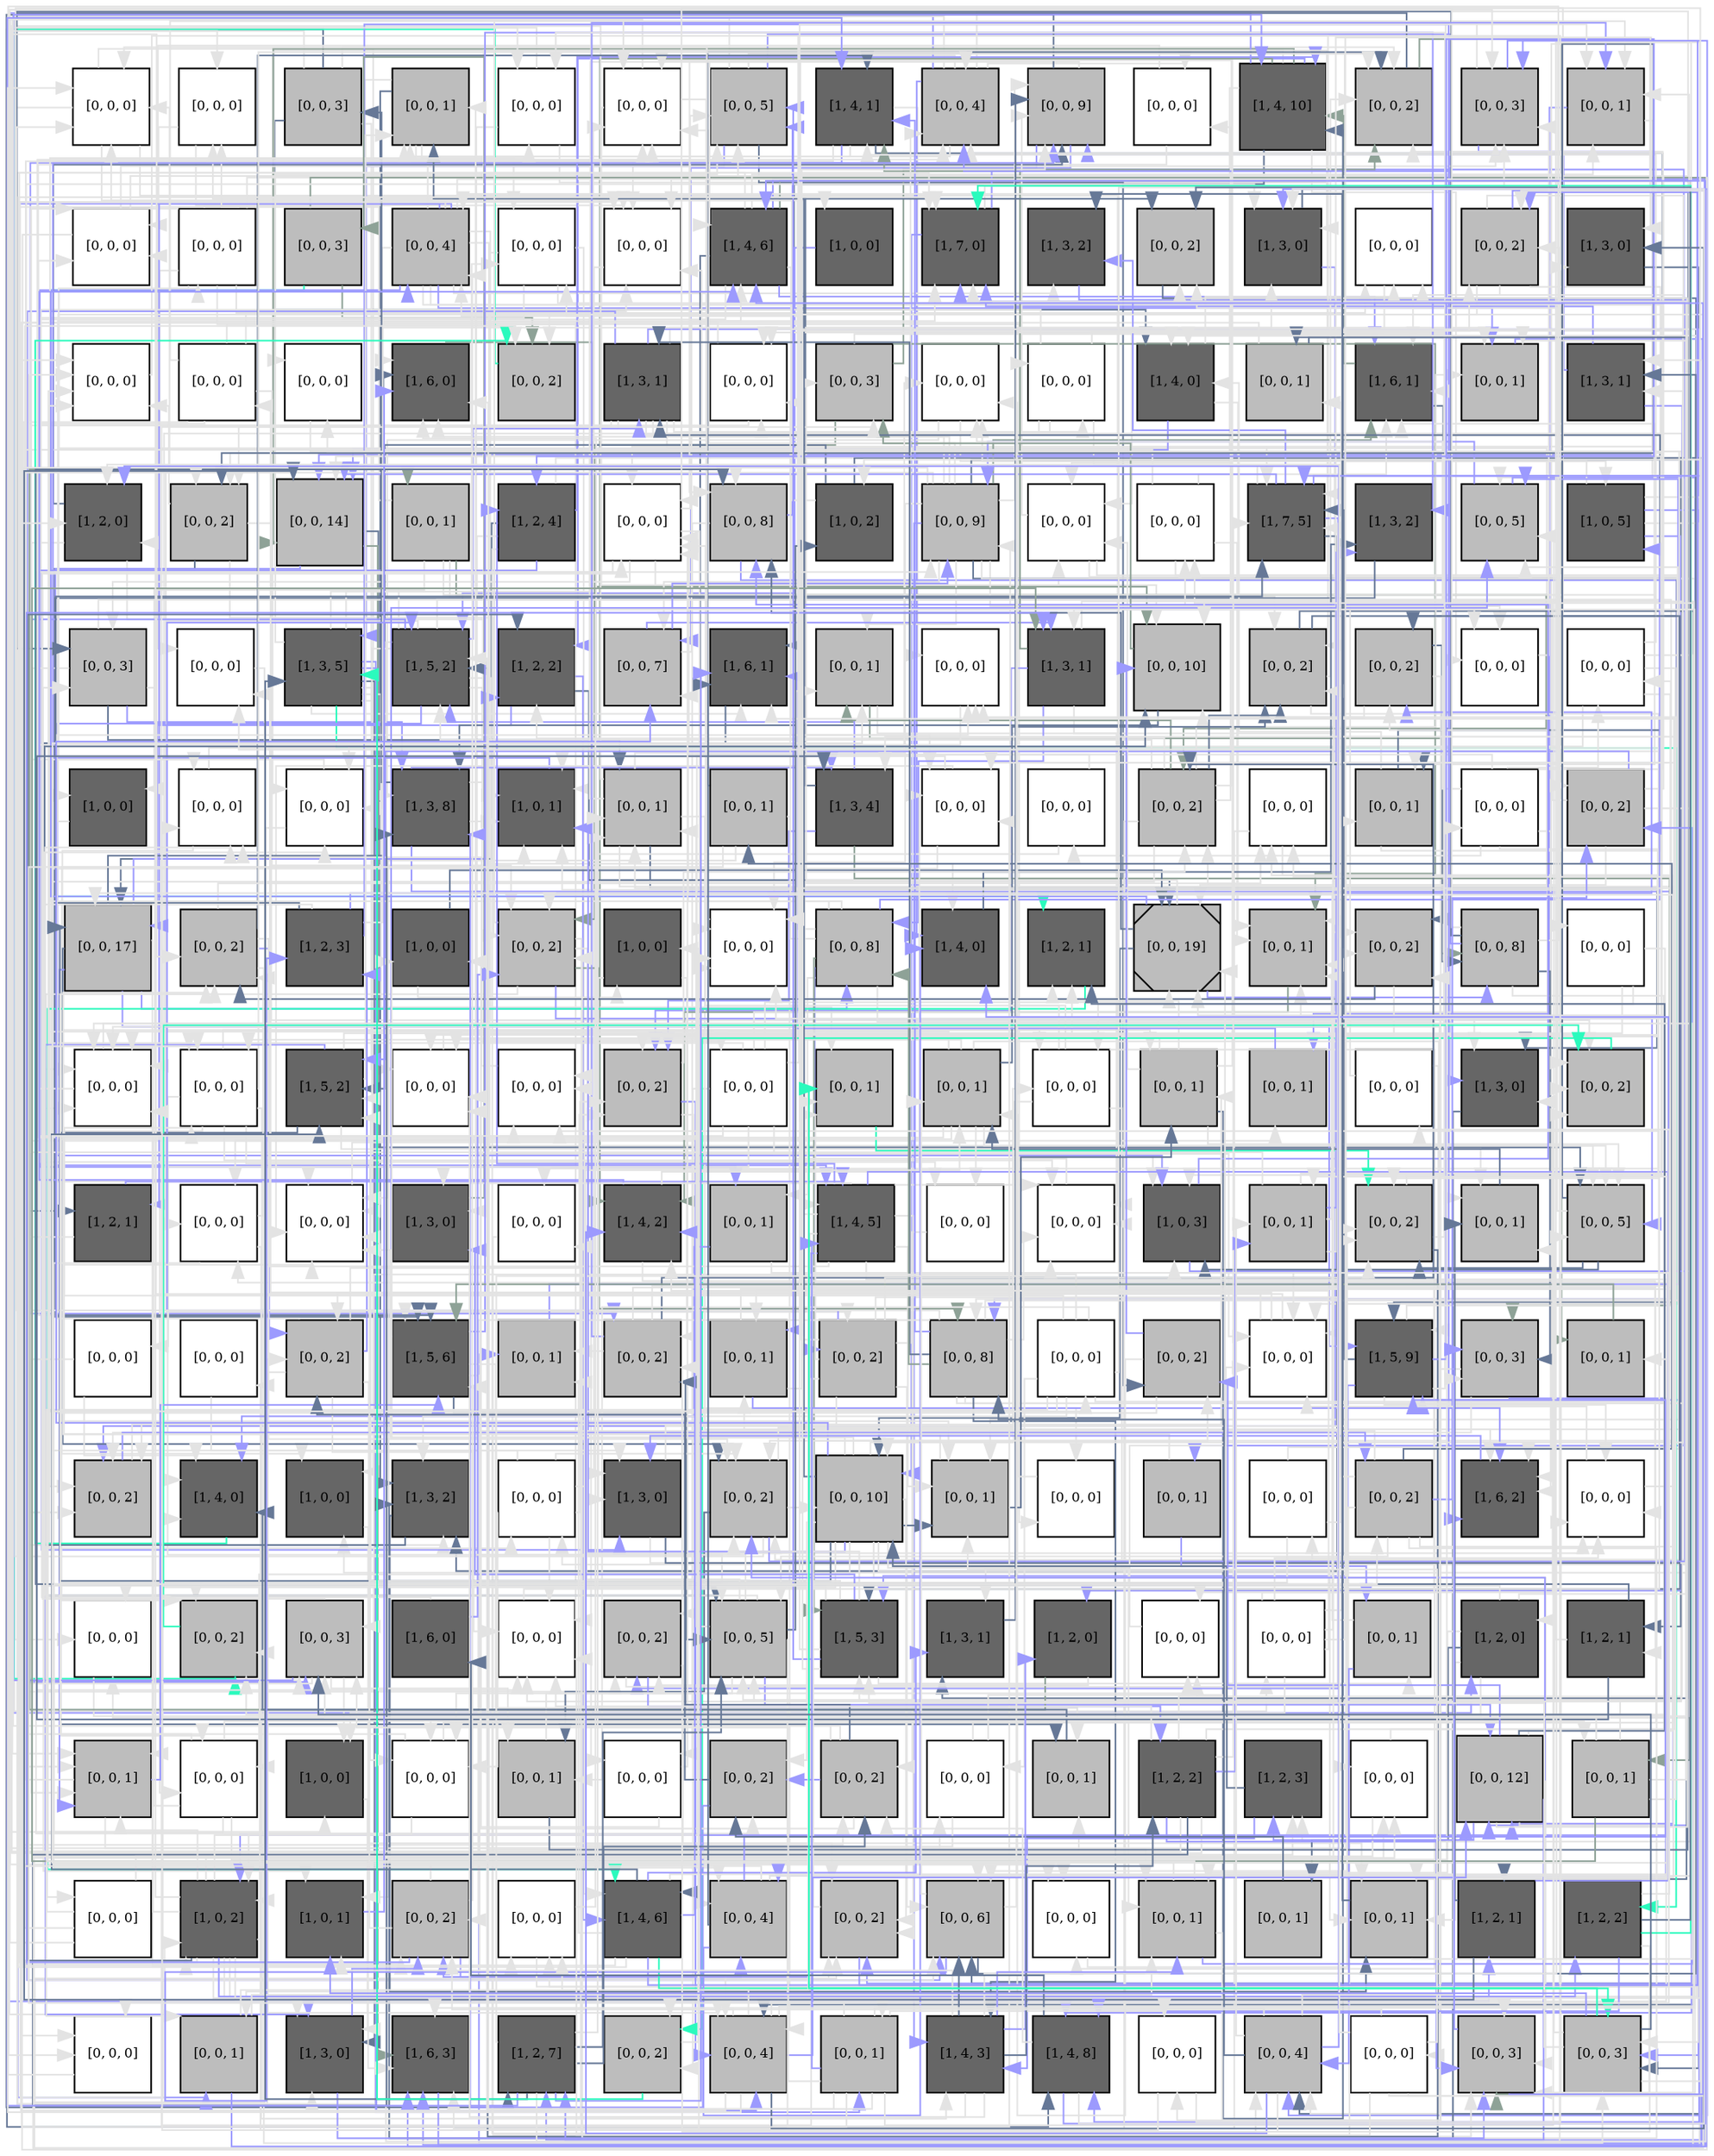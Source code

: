 digraph layout  {
rankdir=TB;
splines=ortho;
node [fixedsize=false, style=filled, width="0.6"];
edge [constraint=false];
0 [fillcolor="#FFFFFF", fontsize=8, label="[0, 0, 0]", shape=square, tooltip="name: None,\nin_degree: 5,\nout_degree: 4"];
1 [fillcolor="#FFFFFF", fontsize=8, label="[0, 0, 0]", shape=square, tooltip="name: None,\nin_degree: 3,\nout_degree: 2"];
2 [fillcolor="#bdbdbd", fontsize=8, label="[0, 0, 3]", shape=square, tooltip="name: None,\nin_degree: 1,\nout_degree: 5"];
3 [fillcolor="#bdbdbd", fontsize=8, label="[0, 0, 1]", shape=square, tooltip="name: None,\nin_degree: 5,\nout_degree: 4"];
4 [fillcolor="#FFFFFF", fontsize=8, label="[0, 0, 0]", shape=square, tooltip="name: None,\nin_degree: 3,\nout_degree: 3"];
5 [fillcolor="#FFFFFF", fontsize=8, label="[0, 0, 0]", shape=square, tooltip="name: None,\nin_degree: 6,\nout_degree: 3"];
6 [fillcolor="#bdbdbd", fontsize=8, label="[0, 0, 5]", shape=square, tooltip="name: None,\nin_degree: 5,\nout_degree: 5"];
7 [fillcolor="#666666", fontsize=8, label="[1, 4, 1]", shape=square, tooltip="name:  GZMB ,\nin_degree: 5,\nout_degree: 5"];
8 [fillcolor="#bdbdbd", fontsize=8, label="[0, 0, 4]", shape=square, tooltip="name: None,\nin_degree: 5,\nout_degree: 7"];
9 [fillcolor="#bdbdbd", fontsize=8, label="[0, 0, 9]", shape=square, tooltip="name: None,\nin_degree: 7,\nout_degree: 4"];
10 [fillcolor="#FFFFFF", fontsize=8, label="[0, 0, 0]", shape=square, tooltip="name: None,\nin_degree: 2,\nout_degree: 2"];
11 [fillcolor="#666666", fontsize=8, label="[1, 4, 10]", shape=square, tooltip="name:  P2 ,\nin_degree: 4,\nout_degree: 8"];
12 [fillcolor="#bdbdbd", fontsize=8, label="[0, 0, 2]", shape=square, tooltip="name: None,\nin_degree: 6,\nout_degree: 2"];
13 [fillcolor="#bdbdbd", fontsize=8, label="[0, 0, 3]", shape=square, tooltip="name: None,\nin_degree: 5,\nout_degree: 3"];
14 [fillcolor="#bdbdbd", fontsize=8, label="[0, 0, 1]", shape=square, tooltip="name: None,\nin_degree: 5,\nout_degree: 2"];
15 [fillcolor="#FFFFFF", fontsize=8, label="[0, 0, 0]", shape=square, tooltip="name: None,\nin_degree: 4,\nout_degree: 3"];
16 [fillcolor="#FFFFFF", fontsize=8, label="[0, 0, 0]", shape=square, tooltip="name: None,\nin_degree: 1,\nout_degree: 8"];
17 [fillcolor="#bdbdbd", fontsize=8, label="[0, 0, 3]", shape=square, tooltip="name: None,\nin_degree: 1,\nout_degree: 3"];
18 [fillcolor="#bdbdbd", fontsize=8, label="[0, 0, 4]", shape=square, tooltip="name: None,\nin_degree: 4,\nout_degree: 13"];
19 [fillcolor="#FFFFFF", fontsize=8, label="[0, 0, 0]", shape=square, tooltip="name: None,\nin_degree: 3,\nout_degree: 4"];
20 [fillcolor="#FFFFFF", fontsize=8, label="[0, 0, 0]", shape=square, tooltip="name: None,\nin_degree: 6,\nout_degree: 1"];
21 [fillcolor="#666666", fontsize=8, label="[1, 4, 6]", shape=square, tooltip="name:  TPL2 ,\nin_degree: 5,\nout_degree: 8"];
22 [fillcolor="#666666", fontsize=8, label="[1, 0, 0]", shape=square, tooltip="name:  CD45 ,\nin_degree: 1,\nout_degree: 1"];
23 [fillcolor="#666666", fontsize=8, label="[1, 7, 0]", shape=square, tooltip="name:  JAK ,\nin_degree: 7,\nout_degree: 3"];
24 [fillcolor="#666666", fontsize=8, label="[1, 3, 2]", shape=square, tooltip="name:  Ceramide ,\nin_degree: 3,\nout_degree: 1"];
25 [fillcolor="#bdbdbd", fontsize=8, label="[0, 0, 2]", shape=square, tooltip="name: None,\nin_degree: 4,\nout_degree: 1"];
26 [fillcolor="#666666", fontsize=8, label="[1, 3, 0]", shape=square, tooltip="name:  TCR ,\nin_degree: 5,\nout_degree: 2"];
27 [fillcolor="#FFFFFF", fontsize=8, label="[0, 0, 0]", shape=square, tooltip="name: None,\nin_degree: 3,\nout_degree: 1"];
28 [fillcolor="#bdbdbd", fontsize=8, label="[0, 0, 2]", shape=square, tooltip="name: None,\nin_degree: 4,\nout_degree: 5"];
29 [fillcolor="#666666", fontsize=8, label="[1, 3, 0]", shape=square, tooltip="name:  sFas ,\nin_degree: 3,\nout_degree: 1"];
30 [fillcolor="#FFFFFF", fontsize=8, label="[0, 0, 0]", shape=square, tooltip="name: None,\nin_degree: 5,\nout_degree: 1"];
31 [fillcolor="#FFFFFF", fontsize=8, label="[0, 0, 0]", shape=square, tooltip="name: None,\nin_degree: 1,\nout_degree: 6"];
32 [fillcolor="#FFFFFF", fontsize=8, label="[0, 0, 0]", shape=square, tooltip="name: None,\nin_degree: 2,\nout_degree: 1"];
33 [fillcolor="#666666", fontsize=8, label="[1, 6, 0]", shape=square, tooltip="name:  DISC ,\nin_degree: 6,\nout_degree: 1"];
34 [fillcolor="#bdbdbd", fontsize=8, label="[0, 0, 2]", shape=square, tooltip="name: None,\nin_degree: 4,\nout_degree: 1"];
35 [fillcolor="#666666", fontsize=8, label="[1, 3, 1]", shape=square, tooltip="name:  IAP ,\nin_degree: 3,\nout_degree: 9"];
36 [fillcolor="#FFFFFF", fontsize=8, label="[0, 0, 0]", shape=square, tooltip="name: None,\nin_degree: 4,\nout_degree: 2"];
37 [fillcolor="#bdbdbd", fontsize=8, label="[0, 0, 3]", shape=square, tooltip="name: None,\nin_degree: 3,\nout_degree: 4"];
38 [fillcolor="#FFFFFF", fontsize=8, label="[0, 0, 0]", shape=square, tooltip="name: None,\nin_degree: 4,\nout_degree: 2"];
39 [fillcolor="#FFFFFF", fontsize=8, label="[0, 0, 0]", shape=square, tooltip="name: None,\nin_degree: 2,\nout_degree: 5"];
40 [fillcolor="#666666", fontsize=8, label="[1, 4, 0]", shape=square, tooltip="name:  RAS ,\nin_degree: 4,\nout_degree: 3"];
41 [fillcolor="#bdbdbd", fontsize=8, label="[0, 0, 1]", shape=square, tooltip="name: None,\nin_degree: 2,\nout_degree: 2"];
42 [fillcolor="#666666", fontsize=8, label="[1, 6, 1]", shape=square, tooltip="name:  NFKB ,\nin_degree: 6,\nout_degree: 2"];
43 [fillcolor="#bdbdbd", fontsize=8, label="[0, 0, 1]", shape=square, tooltip="name: None,\nin_degree: 4,\nout_degree: 1"];
44 [fillcolor="#666666", fontsize=8, label="[1, 3, 1]", shape=square, tooltip="name:  PDGFR ,\nin_degree: 3,\nout_degree: 3"];
45 [fillcolor="#666666", fontsize=8, label="[1, 2, 0]", shape=square, tooltip="name:  P27 ,\nin_degree: 4,\nout_degree: 3"];
46 [fillcolor="#bdbdbd", fontsize=8, label="[0, 0, 2]", shape=square, tooltip="name: None,\nin_degree: 4,\nout_degree: 4"];
47 [fillcolor="#bdbdbd", fontsize=8, label="[0, 0, 14]", shape=square, tooltip="name: None,\nin_degree: 6,\nout_degree: 3"];
48 [fillcolor="#bdbdbd", fontsize=8, label="[0, 0, 1]", shape=square, tooltip="name: None,\nin_degree: 1,\nout_degree: 5"];
49 [fillcolor="#666666", fontsize=8, label="[1, 2, 4]", shape=square, tooltip="name:  Cytoskeleton_signaling ,\nin_degree: 2,\nout_degree: 6"];
50 [fillcolor="#FFFFFF", fontsize=8, label="[0, 0, 0]", shape=square, tooltip="name: None,\nin_degree: 6,\nout_degree: 5"];
51 [fillcolor="#bdbdbd", fontsize=8, label="[0, 0, 8]", shape=square, tooltip="name: None,\nin_degree: 5,\nout_degree: 3"];
52 [fillcolor="#666666", fontsize=8, label="[1, 0, 2]", shape=square, tooltip="name:  PDGF ,\nin_degree: 2,\nout_degree: 3"];
53 [fillcolor="#bdbdbd", fontsize=8, label="[0, 0, 9]", shape=square, tooltip="name: None,\nin_degree: 4,\nout_degree: 15"];
54 [fillcolor="#FFFFFF", fontsize=8, label="[0, 0, 0]", shape=square, tooltip="name: None,\nin_degree: 4,\nout_degree: 3"];
55 [fillcolor="#FFFFFF", fontsize=8, label="[0, 0, 0]", shape=square, tooltip="name: None,\nin_degree: 2,\nout_degree: 4"];
56 [fillcolor="#666666", fontsize=8, label="[1, 7, 5]", shape=square, tooltip="name:  IFNG ,\nin_degree: 7,\nout_degree: 6"];
57 [fillcolor="#666666", fontsize=8, label="[1, 3, 2]", shape=square, tooltip="name:  CREB ,\nin_degree: 3,\nout_degree: 1"];
58 [fillcolor="#bdbdbd", fontsize=8, label="[0, 0, 5]", shape=square, tooltip="name: None,\nin_degree: 5,\nout_degree: 2"];
59 [fillcolor="#666666", fontsize=8, label="[1, 0, 5]", shape=square, tooltip="name: Stimuli2,\nin_degree: 2,\nout_degree: 5"];
60 [fillcolor="#bdbdbd", fontsize=8, label="[0, 0, 3]", shape=square, tooltip="name: None,\nin_degree: 3,\nout_degree: 5"];
61 [fillcolor="#FFFFFF", fontsize=8, label="[0, 0, 0]", shape=square, tooltip="name: None,\nin_degree: 3,\nout_degree: 1"];
62 [fillcolor="#666666", fontsize=8, label="[1, 3, 5]", shape=square, tooltip="name:  IL2RBT ,\nin_degree: 3,\nout_degree: 11"];
63 [fillcolor="#666666", fontsize=8, label="[1, 5, 2]", shape=square, tooltip="name:  IL2 ,\nin_degree: 6,\nout_degree: 10"];
64 [fillcolor="#666666", fontsize=8, label="[1, 2, 2]", shape=square, tooltip="name:  Apoptosis ,\nin_degree: 4,\nout_degree: 3"];
65 [fillcolor="#bdbdbd", fontsize=8, label="[0, 0, 7]", shape=square, tooltip="name: None,\nin_degree: 4,\nout_degree: 3"];
66 [fillcolor="#666666", fontsize=8, label="[1, 6, 1]", shape=square, tooltip="name:  BclxL ,\nin_degree: 6,\nout_degree: 1"];
67 [fillcolor="#bdbdbd", fontsize=8, label="[0, 0, 1]", shape=square, tooltip="name: None,\nin_degree: 4,\nout_degree: 2"];
68 [fillcolor="#FFFFFF", fontsize=8, label="[0, 0, 0]", shape=square, tooltip="name: None,\nin_degree: 4,\nout_degree: 1"];
69 [fillcolor="#666666", fontsize=8, label="[1, 3, 1]", shape=square, tooltip="name:  PI3K ,\nin_degree: 4,\nout_degree: 5"];
70 [fillcolor="#bdbdbd", fontsize=8, label="[0, 0, 10]", shape=square, tooltip="name: None,\nin_degree: 6,\nout_degree: 2"];
71 [fillcolor="#bdbdbd", fontsize=8, label="[0, 0, 2]", shape=square, tooltip="name: None,\nin_degree: 5,\nout_degree: 4"];
72 [fillcolor="#bdbdbd", fontsize=8, label="[0, 0, 2]", shape=square, tooltip="name: None,\nin_degree: 3,\nout_degree: 3"];
73 [fillcolor="#FFFFFF", fontsize=8, label="[0, 0, 0]", shape=square, tooltip="name: None,\nin_degree: 3,\nout_degree: 1"];
74 [fillcolor="#FFFFFF", fontsize=8, label="[0, 0, 0]", shape=square, tooltip="name: None,\nin_degree: 2,\nout_degree: 5"];
75 [fillcolor="#666666", fontsize=8, label="[1, 0, 0]", shape=square, tooltip="name: TAX,\nin_degree: 2,\nout_degree: 1"];
76 [fillcolor="#FFFFFF", fontsize=8, label="[0, 0, 0]", shape=square, tooltip="name: None,\nin_degree: 4,\nout_degree: 2"];
77 [fillcolor="#FFFFFF", fontsize=8, label="[0, 0, 0]", shape=square, tooltip="name: None,\nin_degree: 4,\nout_degree: 2"];
78 [fillcolor="#666666", fontsize=8, label="[1, 3, 8]", shape=square, tooltip="name:  S1P ,\nin_degree: 5,\nout_degree: 5"];
79 [fillcolor="#666666", fontsize=8, label="[1, 0, 1]", shape=square, tooltip="name:  IL15 ,\nin_degree: 7,\nout_degree: 1"];
80 [fillcolor="#bdbdbd", fontsize=8, label="[0, 0, 1]", shape=square, tooltip="name: None,\nin_degree: 5,\nout_degree: 6"];
81 [fillcolor="#bdbdbd", fontsize=8, label="[0, 0, 1]", shape=square, tooltip="name: None,\nin_degree: 1,\nout_degree: 4"];
82 [fillcolor="#666666", fontsize=8, label="[1, 3, 4]", shape=square, tooltip="name:  Proliferation ,\nin_degree: 3,\nout_degree: 4"];
83 [fillcolor="#FFFFFF", fontsize=8, label="[0, 0, 0]", shape=square, tooltip="name: None,\nin_degree: 4,\nout_degree: 3"];
84 [fillcolor="#FFFFFF", fontsize=8, label="[0, 0, 0]", shape=square, tooltip="name: None,\nin_degree: 1,\nout_degree: 2"];
85 [fillcolor="#bdbdbd", fontsize=8, label="[0, 0, 2]", shape=square, tooltip="name: None,\nin_degree: 4,\nout_degree: 9"];
86 [fillcolor="#FFFFFF", fontsize=8, label="[0, 0, 0]", shape=square, tooltip="name: None,\nin_degree: 3,\nout_degree: 2"];
87 [fillcolor="#bdbdbd", fontsize=8, label="[0, 0, 1]", shape=square, tooltip="name: None,\nin_degree: 3,\nout_degree: 3"];
88 [fillcolor="#FFFFFF", fontsize=8, label="[0, 0, 0]", shape=square, tooltip="name: None,\nin_degree: 1,\nout_degree: 7"];
89 [fillcolor="#bdbdbd", fontsize=8, label="[0, 0, 2]", shape=square, tooltip="name: None,\nin_degree: 3,\nout_degree: 5"];
90 [fillcolor="#bdbdbd", fontsize=8, label="[0, 0, 17]", shape=square, tooltip="name: None,\nin_degree: 4,\nout_degree: 7"];
91 [fillcolor="#bdbdbd", fontsize=8, label="[0, 0, 2]", shape=square, tooltip="name: None,\nin_degree: 5,\nout_degree: 5"];
92 [fillcolor="#666666", fontsize=8, label="[1, 2, 3]", shape=square, tooltip="name:  A20 ,\nin_degree: 2,\nout_degree: 5"];
93 [fillcolor="#666666", fontsize=8, label="[1, 0, 0]", shape=square, tooltip="name:  Stimuli2 ,\nin_degree: 2,\nout_degree: 2"];
94 [fillcolor="#bdbdbd", fontsize=8, label="[0, 0, 2]", shape=square, tooltip="name: None,\nin_degree: 6,\nout_degree: 6"];
95 [fillcolor="#666666", fontsize=8, label="[1, 0, 0]", shape=square, tooltip="name: PDGF,\nin_degree: 2,\nout_degree: 2"];
96 [fillcolor="#FFFFFF", fontsize=8, label="[0, 0, 0]", shape=square, tooltip="name: None,\nin_degree: 6,\nout_degree: 1"];
97 [fillcolor="#bdbdbd", fontsize=8, label="[0, 0, 8]", shape=square, tooltip="name: None,\nin_degree: 3,\nout_degree: 9"];
98 [fillcolor="#666666", fontsize=8, label="[1, 4, 0]", shape=square, tooltip="name:  TRADD ,\nin_degree: 4,\nout_degree: 1"];
99 [fillcolor="#666666", fontsize=8, label="[1, 2, 1]", shape=square, tooltip="name:  RANTES ,\nin_degree: 4,\nout_degree: 1"];
100 [fillcolor="#bdbdbd", fontsize=8, label="[0, 0, 19]", shape=Msquare, tooltip="name: None,\nin_degree: 6,\nout_degree: 5"];
101 [fillcolor="#bdbdbd", fontsize=8, label="[0, 0, 1]", shape=square, tooltip="name: None,\nin_degree: 7,\nout_degree: 1"];
102 [fillcolor="#bdbdbd", fontsize=8, label="[0, 0, 2]", shape=square, tooltip="name: None,\nin_degree: 4,\nout_degree: 2"];
103 [fillcolor="#bdbdbd", fontsize=8, label="[0, 0, 8]", shape=square, tooltip="name: None,\nin_degree: 3,\nout_degree: 6"];
104 [fillcolor="#FFFFFF", fontsize=8, label="[0, 0, 0]", shape=square, tooltip="name: None,\nin_degree: 1,\nout_degree: 3"];
105 [fillcolor="#FFFFFF", fontsize=8, label="[0, 0, 0]", shape=square, tooltip="name: None,\nin_degree: 7,\nout_degree: 2"];
106 [fillcolor="#FFFFFF", fontsize=8, label="[0, 0, 0]", shape=square, tooltip="name: None,\nin_degree: 4,\nout_degree: 7"];
107 [fillcolor="#666666", fontsize=8, label="[1, 5, 2]", shape=square, tooltip="name:  LCK ,\nin_degree: 5,\nout_degree: 5"];
108 [fillcolor="#FFFFFF", fontsize=8, label="[0, 0, 0]", shape=square, tooltip="name: None,\nin_degree: 5,\nout_degree: 1"];
109 [fillcolor="#FFFFFF", fontsize=8, label="[0, 0, 0]", shape=square, tooltip="name: None,\nin_degree: 4,\nout_degree: 1"];
110 [fillcolor="#bdbdbd", fontsize=8, label="[0, 0, 2]", shape=square, tooltip="name: None,\nin_degree: 5,\nout_degree: 3"];
111 [fillcolor="#FFFFFF", fontsize=8, label="[0, 0, 0]", shape=square, tooltip="name: None,\nin_degree: 1,\nout_degree: 8"];
112 [fillcolor="#bdbdbd", fontsize=8, label="[0, 0, 1]", shape=square, tooltip="name: None,\nin_degree: 4,\nout_degree: 1"];
113 [fillcolor="#bdbdbd", fontsize=8, label="[0, 0, 1]", shape=square, tooltip="name: None,\nin_degree: 4,\nout_degree: 8"];
114 [fillcolor="#FFFFFF", fontsize=8, label="[0, 0, 0]", shape=square, tooltip="name: None,\nin_degree: 3,\nout_degree: 5"];
115 [fillcolor="#bdbdbd", fontsize=8, label="[0, 0, 1]", shape=square, tooltip="name: None,\nin_degree: 3,\nout_degree: 6"];
116 [fillcolor="#bdbdbd", fontsize=8, label="[0, 0, 1]", shape=square, tooltip="name: None,\nin_degree: 2,\nout_degree: 1"];
117 [fillcolor="#FFFFFF", fontsize=8, label="[0, 0, 0]", shape=square, tooltip="name: None,\nin_degree: 1,\nout_degree: 2"];
118 [fillcolor="#666666", fontsize=8, label="[1, 3, 0]", shape=square, tooltip="name:  PLCG1 ,\nin_degree: 4,\nout_degree: 1"];
119 [fillcolor="#bdbdbd", fontsize=8, label="[0, 0, 2]", shape=square, tooltip="name: None,\nin_degree: 5,\nout_degree: 1"];
120 [fillcolor="#666666", fontsize=8, label="[1, 2, 1]", shape=square, tooltip="name:  CTLA4 ,\nin_degree: 2,\nout_degree: 2"];
121 [fillcolor="#FFFFFF", fontsize=8, label="[0, 0, 0]", shape=square, tooltip="name: None,\nin_degree: 3,\nout_degree: 3"];
122 [fillcolor="#FFFFFF", fontsize=8, label="[0, 0, 0]", shape=square, tooltip="name: None,\nin_degree: 7,\nout_degree: 1"];
123 [fillcolor="#666666", fontsize=8, label="[1, 3, 0]", shape=square, tooltip="name:  TBET ,\nin_degree: 3,\nout_degree: 1"];
124 [fillcolor="#FFFFFF", fontsize=8, label="[0, 0, 0]", shape=square, tooltip="name: None,\nin_degree: 2,\nout_degree: 1"];
125 [fillcolor="#666666", fontsize=8, label="[1, 4, 2]", shape=square, tooltip="name:  SOCS ,\nin_degree: 5,\nout_degree: 3"];
126 [fillcolor="#bdbdbd", fontsize=8, label="[0, 0, 1]", shape=square, tooltip="name: None,\nin_degree: 2,\nout_degree: 2"];
127 [fillcolor="#666666", fontsize=8, label="[1, 4, 5]", shape=square, tooltip="name:  Fas ,\nin_degree: 4,\nout_degree: 11"];
128 [fillcolor="#FFFFFF", fontsize=8, label="[0, 0, 0]", shape=square, tooltip="name: None,\nin_degree: 2,\nout_degree: 1"];
129 [fillcolor="#FFFFFF", fontsize=8, label="[0, 0, 0]", shape=square, tooltip="name: None,\nin_degree: 6,\nout_degree: 1"];
130 [fillcolor="#666666", fontsize=8, label="[1, 0, 3]", shape=square, tooltip="name:  Stimuli ,\nin_degree: 5,\nout_degree: 2"];
131 [fillcolor="#bdbdbd", fontsize=8, label="[0, 0, 1]", shape=square, tooltip="name: None,\nin_degree: 3,\nout_degree: 5"];
132 [fillcolor="#bdbdbd", fontsize=8, label="[0, 0, 2]", shape=square, tooltip="name: None,\nin_degree: 6,\nout_degree: 3"];
133 [fillcolor="#bdbdbd", fontsize=8, label="[0, 0, 1]", shape=square, tooltip="name: None,\nin_degree: 4,\nout_degree: 1"];
134 [fillcolor="#bdbdbd", fontsize=8, label="[0, 0, 5]", shape=square, tooltip="name: None,\nin_degree: 6,\nout_degree: 4"];
135 [fillcolor="#FFFFFF", fontsize=8, label="[0, 0, 0]", shape=square, tooltip="name: None,\nin_degree: 1,\nout_degree: 2"];
136 [fillcolor="#FFFFFF", fontsize=8, label="[0, 0, 0]", shape=square, tooltip="name: None,\nin_degree: 1,\nout_degree: 1"];
137 [fillcolor="#bdbdbd", fontsize=8, label="[0, 0, 2]", shape=square, tooltip="name: None,\nin_degree: 4,\nout_degree: 6"];
138 [fillcolor="#666666", fontsize=8, label="[1, 5, 6]", shape=square, tooltip="name:  BID ,\nin_degree: 6,\nout_degree: 5"];
139 [fillcolor="#bdbdbd", fontsize=8, label="[0, 0, 1]", shape=square, tooltip="name: None,\nin_degree: 3,\nout_degree: 1"];
140 [fillcolor="#bdbdbd", fontsize=8, label="[0, 0, 2]", shape=square, tooltip="name: None,\nin_degree: 4,\nout_degree: 5"];
141 [fillcolor="#bdbdbd", fontsize=8, label="[0, 0, 1]", shape=square, tooltip="name: None,\nin_degree: 3,\nout_degree: 3"];
142 [fillcolor="#bdbdbd", fontsize=8, label="[0, 0, 2]", shape=square, tooltip="name: None,\nin_degree: 2,\nout_degree: 9"];
143 [fillcolor="#bdbdbd", fontsize=8, label="[0, 0, 8]", shape=square, tooltip="name: None,\nin_degree: 4,\nout_degree: 10"];
144 [fillcolor="#FFFFFF", fontsize=8, label="[0, 0, 0]", shape=square, tooltip="name: None,\nin_degree: 1,\nout_degree: 9"];
145 [fillcolor="#bdbdbd", fontsize=8, label="[0, 0, 2]", shape=square, tooltip="name: None,\nin_degree: 3,\nout_degree: 3"];
146 [fillcolor="#FFFFFF", fontsize=8, label="[0, 0, 0]", shape=square, tooltip="name: None,\nin_degree: 6,\nout_degree: 3"];
147 [fillcolor="#666666", fontsize=8, label="[1, 5, 9]", shape=square, tooltip="name:  FLIP ,\nin_degree: 5,\nout_degree: 6"];
148 [fillcolor="#bdbdbd", fontsize=8, label="[0, 0, 3]", shape=square, tooltip="name: None,\nin_degree: 4,\nout_degree: 3"];
149 [fillcolor="#bdbdbd", fontsize=8, label="[0, 0, 1]", shape=square, tooltip="name: None,\nin_degree: 2,\nout_degree: 1"];
150 [fillcolor="#bdbdbd", fontsize=8, label="[0, 0, 2]", shape=square, tooltip="name: None,\nin_degree: 5,\nout_degree: 2"];
151 [fillcolor="#666666", fontsize=8, label="[1, 4, 0]", shape=square, tooltip="name:  IL2RA ,\nin_degree: 5,\nout_degree: 1"];
152 [fillcolor="#666666", fontsize=8, label="[1, 0, 0]", shape=square, tooltip="name: CD45,\nin_degree: 3,\nout_degree: 1"];
153 [fillcolor="#666666", fontsize=8, label="[1, 3, 2]", shape=square, tooltip="name:  ERK ,\nin_degree: 5,\nout_degree: 2"];
154 [fillcolor="#FFFFFF", fontsize=8, label="[0, 0, 0]", shape=square, tooltip="name: None,\nin_degree: 2,\nout_degree: 6"];
155 [fillcolor="#666666", fontsize=8, label="[1, 3, 0]", shape=square, tooltip="name:  GRB2 ,\nin_degree: 5,\nout_degree: 3"];
156 [fillcolor="#bdbdbd", fontsize=8, label="[0, 0, 2]", shape=square, tooltip="name: None,\nin_degree: 7,\nout_degree: 5"];
157 [fillcolor="#bdbdbd", fontsize=8, label="[0, 0, 10]", shape=square, tooltip="name: None,\nin_degree: 5,\nout_degree: 15"];
158 [fillcolor="#bdbdbd", fontsize=8, label="[0, 0, 1]", shape=square, tooltip="name: None,\nin_degree: 5,\nout_degree: 2"];
159 [fillcolor="#FFFFFF", fontsize=8, label="[0, 0, 0]", shape=square, tooltip="name: None,\nin_degree: 2,\nout_degree: 1"];
160 [fillcolor="#bdbdbd", fontsize=8, label="[0, 0, 1]", shape=square, tooltip="name: None,\nin_degree: 1,\nout_degree: 2"];
161 [fillcolor="#FFFFFF", fontsize=8, label="[0, 0, 0]", shape=square, tooltip="name: None,\nin_degree: 1,\nout_degree: 3"];
162 [fillcolor="#bdbdbd", fontsize=8, label="[0, 0, 2]", shape=square, tooltip="name: None,\nin_degree: 2,\nout_degree: 8"];
163 [fillcolor="#666666", fontsize=8, label="[1, 6, 2]", shape=square, tooltip="name:  GAP ,\nin_degree: 6,\nout_degree: 1"];
164 [fillcolor="#FFFFFF", fontsize=8, label="[0, 0, 0]", shape=square, tooltip="name: None,\nin_degree: 5,\nout_degree: 2"];
165 [fillcolor="#FFFFFF", fontsize=8, label="[0, 0, 0]", shape=square, tooltip="name: None,\nin_degree: 3,\nout_degree: 1"];
166 [fillcolor="#bdbdbd", fontsize=8, label="[0, 0, 2]", shape=square, tooltip="name: None,\nin_degree: 5,\nout_degree: 1"];
167 [fillcolor="#bdbdbd", fontsize=8, label="[0, 0, 3]", shape=square, tooltip="name: None,\nin_degree: 6,\nout_degree: 5"];
168 [fillcolor="#666666", fontsize=8, label="[1, 6, 0]", shape=square, tooltip="name:  MCL1 ,\nin_degree: 1,\nout_degree: 2"];
169 [fillcolor="#FFFFFF", fontsize=8, label="[0, 0, 0]", shape=square, tooltip="name: None,\nin_degree: 7,\nout_degree: 1"];
170 [fillcolor="#bdbdbd", fontsize=8, label="[0, 0, 2]", shape=square, tooltip="name: None,\nin_degree: 4,\nout_degree: 3"];
171 [fillcolor="#bdbdbd", fontsize=8, label="[0, 0, 5]", shape=square, tooltip="name: None,\nin_degree: 7,\nout_degree: 8"];
172 [fillcolor="#666666", fontsize=8, label="[1, 5, 3]", shape=square, tooltip="name:  FasL ,\nin_degree: 5,\nout_degree: 8"];
173 [fillcolor="#666666", fontsize=8, label="[1, 3, 1]", shape=square, tooltip="name:  ZAP70 ,\nin_degree: 3,\nout_degree: 1"];
174 [fillcolor="#666666", fontsize=8, label="[1, 2, 0]", shape=square, tooltip="name:  GPCR ,\nin_degree: 2,\nout_degree: 2"];
175 [fillcolor="#FFFFFF", fontsize=8, label="[0, 0, 0]", shape=square, tooltip="name: None,\nin_degree: 3,\nout_degree: 1"];
176 [fillcolor="#FFFFFF", fontsize=8, label="[0, 0, 0]", shape=square, tooltip="name: None,\nin_degree: 1,\nout_degree: 7"];
177 [fillcolor="#bdbdbd", fontsize=8, label="[0, 0, 1]", shape=square, tooltip="name: None,\nin_degree: 2,\nout_degree: 2"];
178 [fillcolor="#666666", fontsize=8, label="[1, 2, 0]", shape=square, tooltip="name:  SMAD ,\nin_degree: 2,\nout_degree: 6"];
179 [fillcolor="#666666", fontsize=8, label="[1, 2, 1]", shape=square, tooltip="name:  SPHK1 ,\nin_degree: 2,\nout_degree: 3"];
180 [fillcolor="#bdbdbd", fontsize=8, label="[0, 0, 1]", shape=square, tooltip="name: None,\nin_degree: 6,\nout_degree: 3"];
181 [fillcolor="#FFFFFF", fontsize=8, label="[0, 0, 0]", shape=square, tooltip="name: None,\nin_degree: 3,\nout_degree: 5"];
182 [fillcolor="#666666", fontsize=8, label="[1, 0, 0]", shape=square, tooltip="name:  TAX ,\nin_degree: 3,\nout_degree: 1"];
183 [fillcolor="#FFFFFF", fontsize=8, label="[0, 0, 0]", shape=square, tooltip="name: None,\nin_degree: 4,\nout_degree: 3"];
184 [fillcolor="#bdbdbd", fontsize=8, label="[0, 0, 1]", shape=square, tooltip="name: None,\nin_degree: 3,\nout_degree: 2"];
185 [fillcolor="#FFFFFF", fontsize=8, label="[0, 0, 0]", shape=square, tooltip="name: None,\nin_degree: 2,\nout_degree: 2"];
186 [fillcolor="#bdbdbd", fontsize=8, label="[0, 0, 2]", shape=square, tooltip="name: None,\nin_degree: 4,\nout_degree: 2"];
187 [fillcolor="#bdbdbd", fontsize=8, label="[0, 0, 2]", shape=square, tooltip="name: None,\nin_degree: 4,\nout_degree: 5"];
188 [fillcolor="#FFFFFF", fontsize=8, label="[0, 0, 0]", shape=square, tooltip="name: None,\nin_degree: 2,\nout_degree: 3"];
189 [fillcolor="#bdbdbd", fontsize=8, label="[0, 0, 1]", shape=square, tooltip="name: None,\nin_degree: 3,\nout_degree: 1"];
190 [fillcolor="#666666", fontsize=8, label="[1, 2, 2]", shape=square, tooltip="name:  TNF ,\nin_degree: 2,\nout_degree: 9"];
191 [fillcolor="#666666", fontsize=8, label="[1, 2, 3]", shape=square, tooltip="name:  NFAT ,\nin_degree: 3,\nout_degree: 2"];
192 [fillcolor="#FFFFFF", fontsize=8, label="[0, 0, 0]", shape=square, tooltip="name: None,\nin_degree: 3,\nout_degree: 2"];
193 [fillcolor="#bdbdbd", fontsize=8, label="[0, 0, 12]", shape=square, tooltip="name: None,\nin_degree: 4,\nout_degree: 8"];
194 [fillcolor="#bdbdbd", fontsize=8, label="[0, 0, 1]", shape=square, tooltip="name: None,\nin_degree: 2,\nout_degree: 5"];
195 [fillcolor="#FFFFFF", fontsize=8, label="[0, 0, 0]", shape=square, tooltip="name: None,\nin_degree: 1,\nout_degree: 4"];
196 [fillcolor="#666666", fontsize=8, label="[1, 0, 2]", shape=square, tooltip="name: Stimuli,\nin_degree: 5,\nout_degree: 13"];
197 [fillcolor="#666666", fontsize=8, label="[1, 0, 1]", shape=square, tooltip="name: IL15,\nin_degree: 4,\nout_degree: 1"];
198 [fillcolor="#bdbdbd", fontsize=8, label="[0, 0, 2]", shape=square, tooltip="name: None,\nin_degree: 5,\nout_degree: 5"];
199 [fillcolor="#FFFFFF", fontsize=8, label="[0, 0, 0]", shape=square, tooltip="name: None,\nin_degree: 3,\nout_degree: 2"];
200 [fillcolor="#666666", fontsize=8, label="[1, 4, 6]", shape=square, tooltip="name:  IFNGT ,\nin_degree: 4,\nout_degree: 9"];
201 [fillcolor="#bdbdbd", fontsize=8, label="[0, 0, 4]", shape=square, tooltip="name: None,\nin_degree: 4,\nout_degree: 5"];
202 [fillcolor="#bdbdbd", fontsize=8, label="[0, 0, 2]", shape=square, tooltip="name: None,\nin_degree: 6,\nout_degree: 2"];
203 [fillcolor="#bdbdbd", fontsize=8, label="[0, 0, 6]", shape=square, tooltip="name: None,\nin_degree: 7,\nout_degree: 4"];
204 [fillcolor="#FFFFFF", fontsize=8, label="[0, 0, 0]", shape=square, tooltip="name: None,\nin_degree: 3,\nout_degree: 1"];
205 [fillcolor="#bdbdbd", fontsize=8, label="[0, 0, 1]", shape=square, tooltip="name: None,\nin_degree: 5,\nout_degree: 4"];
206 [fillcolor="#bdbdbd", fontsize=8, label="[0, 0, 1]", shape=square, tooltip="name: None,\nin_degree: 1,\nout_degree: 1"];
207 [fillcolor="#bdbdbd", fontsize=8, label="[0, 0, 1]", shape=square, tooltip="name: None,\nin_degree: 5,\nout_degree: 2"];
208 [fillcolor="#666666", fontsize=8, label="[1, 2, 1]", shape=square, tooltip="name:  FasT ,\nin_degree: 2,\nout_degree: 3"];
209 [fillcolor="#666666", fontsize=8, label="[1, 2, 2]", shape=square, tooltip="name:  MEK ,\nin_degree: 2,\nout_degree: 5"];
210 [fillcolor="#FFFFFF", fontsize=8, label="[0, 0, 0]", shape=square, tooltip="name: None,\nin_degree: 3,\nout_degree: 1"];
211 [fillcolor="#bdbdbd", fontsize=8, label="[0, 0, 1]", shape=square, tooltip="name: None,\nin_degree: 3,\nout_degree: 3"];
212 [fillcolor="#666666", fontsize=8, label="[1, 3, 0]", shape=square, tooltip="name:  FYN ,\nin_degree: 5,\nout_degree: 2"];
213 [fillcolor="#666666", fontsize=8, label="[1, 6, 3]", shape=square, tooltip="name:  Caspase ,\nin_degree: 6,\nout_degree: 1"];
214 [fillcolor="#666666", fontsize=8, label="[1, 2, 7]", shape=square, tooltip="name:  STAT3 ,\nin_degree: 3,\nout_degree: 8"];
215 [fillcolor="#bdbdbd", fontsize=8, label="[0, 0, 2]", shape=square, tooltip="name: None,\nin_degree: 3,\nout_degree: 2"];
216 [fillcolor="#bdbdbd", fontsize=8, label="[0, 0, 4]", shape=square, tooltip="name: None,\nin_degree: 6,\nout_degree: 8"];
217 [fillcolor="#bdbdbd", fontsize=8, label="[0, 0, 1]", shape=square, tooltip="name: None,\nin_degree: 2,\nout_degree: 9"];
218 [fillcolor="#666666", fontsize=8, label="[1, 4, 3]", shape=square, tooltip="name:  IL2RB ,\nin_degree: 4,\nout_degree: 8"];
219 [fillcolor="#666666", fontsize=8, label="[1, 4, 8]", shape=square, tooltip="name:  IL2RAT ,\nin_degree: 4,\nout_degree: 4"];
220 [fillcolor="#FFFFFF", fontsize=8, label="[0, 0, 0]", shape=square, tooltip="name: None,\nin_degree: 2,\nout_degree: 2"];
221 [fillcolor="#bdbdbd", fontsize=8, label="[0, 0, 4]", shape=square, tooltip="name: None,\nin_degree: 5,\nout_degree: 7"];
222 [fillcolor="#FFFFFF", fontsize=8, label="[0, 0, 0]", shape=square, tooltip="name: None,\nin_degree: 1,\nout_degree: 6"];
223 [fillcolor="#bdbdbd", fontsize=8, label="[0, 0, 3]", shape=square, tooltip="name: None,\nin_degree: 7,\nout_degree: 2"];
224 [fillcolor="#bdbdbd", fontsize=8, label="[0, 0, 3]", shape=square, tooltip="name: None,\nin_degree: 5,\nout_degree: 6"];
0 -> 129  [color=grey89, style="penwidth(0.1)", tooltip=" ", weight=1];
0 -> 127  [color=grey89, style="penwidth(0.1)", tooltip=" ", weight=1];
0 -> 152  [color=grey89, style="penwidth(0.1)", tooltip=" ", weight=1];
0 -> 176  [color=grey89, style="penwidth(0.1)", tooltip=" ", weight=1];
1 -> 33  [color=grey89, style="penwidth(0.1)", tooltip=" ", weight=1];
1 -> 15  [color=grey89, style="penwidth(0.1)", tooltip=" ", weight=1];
2 -> 219  [color="#667897", style="penwidth(0.1)", tooltip="218( IL2RB ) to 168( MCL1 )", weight=1];
2 -> 12  [color=grey89, style="penwidth(0.1)", tooltip=" ", weight=1];
2 -> 188  [color=grey89, style="penwidth(0.1)", tooltip=" ", weight=1];
2 -> 40  [color="#667897", style="penwidth(0.1)", tooltip="118( PLCG1 ) to 40( RAS )", weight=1];
2 -> 108  [color=grey89, style="penwidth(0.1)", tooltip=" ", weight=1];
3 -> 153  [color="#667897", style="penwidth(0.1)", tooltip="78( S1P ) to 24( Ceramide )", weight=1];
3 -> 46  [color=grey89, style="penwidth(0.1)", tooltip=" ", weight=1];
3 -> 20  [color=grey89, style="penwidth(0.1)", tooltip=" ", weight=1];
3 -> 19  [color=grey89, style="penwidth(0.1)", tooltip=" ", weight=1];
4 -> 56  [color=grey89, style="penwidth(0.1)", tooltip=" ", weight=1];
4 -> 130  [color=grey89, style="penwidth(0.1)", tooltip=" ", weight=1];
4 -> 182  [color=grey89, style="penwidth(0.1)", tooltip=" ", weight=1];
5 -> 96  [color=grey89, style="penwidth(0.1)", tooltip=" ", weight=1];
5 -> 204  [color=grey89, style="penwidth(0.1)", tooltip=" ", weight=1];
5 -> 70  [color=grey89, style="penwidth(0.1)", tooltip=" ", weight=1];
6 -> 145  [color="#667897", style="penwidth(0.1)", tooltip="179( SPHK1 ) to 78( S1P )", weight=1];
6 -> 118  [color="#9C9AFE", style="penwidth(0.1)", tooltip="44( PDGFR ) to 118( PLCG1 )", weight=1];
6 -> 165  [color=grey89, style="penwidth(0.1)", tooltip=" ", weight=1];
6 -> 62  [color="#9C9AFE", style="penwidth(0.1)", tooltip="172( FasL ) to 127( Fas )", weight=1];
6 -> 146  [color=grey89, style="penwidth(0.1)", tooltip=" ", weight=1];
7 -> 153  [color=grey89, style="penwidth(0.1)", tooltip=" ", weight=1];
7 -> 68  [color=grey89, style="penwidth(0.1)", tooltip=" ", weight=1];
7 -> 87  [color="#667897", style="penwidth(0.1)", tooltip="42( NFKB ) to 35( IAP )", weight=1];
7 -> 140  [color="#9C9AFE", style="penwidth(0.1)", tooltip="7( GZMB ) to 66( BclxL )", weight=1];
7 -> 3  [color=grey89, style="penwidth(0.1)", tooltip=" ", weight=1];
8 -> 180  [color=grey89, style="penwidth(0.1)", tooltip=" ", weight=1];
8 -> 98  [color="#9C9AFE", style="penwidth(0.1)", tooltip="64( Apoptosis ) to 98( TRADD )", weight=1];
8 -> 10  [color=grey89, style="penwidth(0.1)", tooltip=" ", weight=1];
8 -> 178  [color="#9C9AFE", style="penwidth(0.1)", tooltip="64( Apoptosis ) to 178( SMAD )", weight=1];
8 -> 3  [color=grey89, style="penwidth(0.1)", tooltip=" ", weight=1];
8 -> 77  [color=grey89, style="penwidth(0.1)", tooltip=" ", weight=1];
8 -> 152  [color=grey89, style="penwidth(0.1)", tooltip=" ", weight=1];
9 -> 65  [color="#9C9AFE", style="penwidth(0.1)", tooltip="79( IL15 ) to 218( IL2RB )", weight=1];
9 -> 79  [color=grey89, style="penwidth(0.1)", tooltip=" ", weight=1];
9 -> 214  [color="#667897", style="penwidth(0.1)", tooltip="26( TCR ) to 212( FYN )", weight=1];
9 -> 141  [color="#9C9AFE", style="penwidth(0.1)", tooltip="173( ZAP70 ) to 155( GRB2 )", weight=1];
10 -> 106  [color=grey89, style="penwidth(0.1)", tooltip=" ", weight=1];
10 -> 61  [color=grey89, style="penwidth(0.1)", tooltip=" ", weight=1];
11 -> 208  [color="#9C9AFE", style="penwidth(0.1)", tooltip="35( IAP ) to 98( TRADD )", weight=1];
11 -> 66  [color="#667897", style="penwidth(0.1)", tooltip="42( NFKB ) to 99( RANTES )", weight=1];
11 -> 125  [color="#8EA297", style="penwidth(0.1)", tooltip="79( IL15 ) to 125( SOCS )", weight=1];
11 -> 47  [color="#8EA297", style="penwidth(0.1)", tooltip="42( NFKB ) to 190( TNF )", weight=1];
11 -> 32  [color=grey89, style="penwidth(0.1)", tooltip=" ", weight=1];
11 -> 73  [color=grey89, style="penwidth(0.1)", tooltip=" ", weight=1];
11 -> 54  [color=grey89, style="penwidth(0.1)", tooltip=" ", weight=1];
11 -> 64  [color="#9C9AFE", style="penwidth(0.1)", tooltip="42( NFKB ) to 147( FLIP )", weight=1];
12 -> 149  [color="#8EA297", style="penwidth(0.1)", tooltip="153( ERK ) to 57( CREB )", weight=1];
12 -> 120  [color="#667897", style="penwidth(0.1)", tooltip="26( TCR ) to 120( CTLA4 )", weight=1];
13 -> 185  [color=grey89, style="penwidth(0.1)", tooltip=" ", weight=1];
13 -> 47  [color="#9C9AFE", style="penwidth(0.1)", tooltip="64( Apoptosis ) to 213( Caspase )", weight=1];
13 -> 221  [color="#9C9AFE", style="penwidth(0.1)", tooltip="64( Apoptosis ) to 45( P27 )", weight=1];
14 -> 116  [color="#9C9AFE", style="penwidth(0.1)", tooltip="7( GZMB ) to 66( BclxL )", weight=1];
14 -> 50  [color=grey89, style="penwidth(0.1)", tooltip=" ", weight=1];
15 -> 13  [color=grey89, style="penwidth(0.1)", tooltip=" ", weight=1];
15 -> 165  [color=grey89, style="penwidth(0.1)", tooltip=" ", weight=1];
15 -> 170  [color=grey89, style="penwidth(0.1)", tooltip=" ", weight=1];
16 -> 191  [color=grey89, style="penwidth(0.1)", tooltip=" ", weight=1];
16 -> 169  [color=grey89, style="penwidth(0.1)", tooltip=" ", weight=1];
16 -> 181  [color=grey89, style="penwidth(0.1)", tooltip=" ", weight=1];
16 -> 187  [color=grey89, style="penwidth(0.1)", tooltip=" ", weight=1];
16 -> 116  [color=grey89, style="penwidth(0.1)", tooltip=" ", weight=1];
16 -> 56  [color=grey89, style="penwidth(0.1)", tooltip=" ", weight=1];
16 -> 20  [color=grey89, style="penwidth(0.1)", tooltip=" ", weight=1];
16 -> 27  [color=grey89, style="penwidth(0.1)", tooltip=" ", weight=1];
17 -> 34  [color="#8EA297", style="penwidth(0.1)", tooltip="123( TBET ) to 62( IL2RBT )", weight=1];
17 -> 99  [color="#2BFABD", style="penwidth(0.1)", tooltip="123( TBET ) to 63( IL2 )", weight=1];
17 -> 223  [color="#8EA297", style="penwidth(0.1)", tooltip="123( TBET ) to 7( GZMB )", weight=1];
18 -> 58  [color=grey89, style="penwidth(0.1)", tooltip=" ", weight=1];
18 -> 120  [color="#9C9AFE", style="penwidth(0.1)", tooltip="64( Apoptosis ) to 127( Fas )", weight=1];
18 -> 77  [color=grey89, style="penwidth(0.1)", tooltip=" ", weight=1];
18 -> 126  [color="#9C9AFE", style="penwidth(0.1)", tooltip="64( Apoptosis ) to 151( IL2RA )", weight=1];
18 -> 43  [color="#9C9AFE", style="penwidth(0.1)", tooltip="64( Apoptosis ) to 214( STAT3 )", weight=1];
18 -> 205  [color=grey89, style="penwidth(0.1)", tooltip=" ", weight=1];
18 -> 212  [color=grey89, style="penwidth(0.1)", tooltip=" ", weight=1];
18 -> 211  [color="#9C9AFE", style="penwidth(0.1)", tooltip="64( Apoptosis ) to 26( TCR )", weight=1];
18 -> 8  [color=grey89, style="penwidth(0.1)", tooltip=" ", weight=1];
18 -> 101  [color=grey89, style="penwidth(0.1)", tooltip=" ", weight=1];
18 -> 24  [color=grey89, style="penwidth(0.1)", tooltip=" ", weight=1];
18 -> 191  [color=grey89, style="penwidth(0.1)", tooltip=" ", weight=1];
18 -> 119  [color=grey89, style="penwidth(0.1)", tooltip=" ", weight=1];
19 -> 134  [color=grey89, style="penwidth(0.1)", tooltip=" ", weight=1];
19 -> 156  [color=grey89, style="penwidth(0.1)", tooltip=" ", weight=1];
19 -> 200  [color=grey89, style="penwidth(0.1)", tooltip=" ", weight=1];
19 -> 128  [color=grey89, style="penwidth(0.1)", tooltip=" ", weight=1];
20 -> 155  [color=grey89, style="penwidth(0.1)", tooltip=" ", weight=1];
21 -> 105  [color=grey89, style="penwidth(0.1)", tooltip=" ", weight=1];
21 -> 83  [color=grey89, style="penwidth(0.1)", tooltip=" ", weight=1];
21 -> 137  [color=grey89, style="penwidth(0.1)", tooltip=" ", weight=1];
21 -> 194  [color="#8EA297", style="penwidth(0.1)", tooltip="123( TBET ) to 7( GZMB )", weight=1];
21 -> 42  [color="#9C9AFE", style="penwidth(0.1)", tooltip="64( Apoptosis ) to 42( NFKB )", weight=1];
21 -> 213  [color="#9C9AFE", style="penwidth(0.1)", tooltip="130( Stimuli ) to 56( IFNG )", weight=1];
21 -> 14  [color=grey89, style="penwidth(0.1)", tooltip=" ", weight=1];
21 -> 200  [color="#667897", style="penwidth(0.1)", tooltip="219( IL2RAT ) to 151( IL2RA )", weight=1];
22 -> 63  [color="#9C9AFE", style="penwidth(0.1)", tooltip="22( CD45 ) to 23( JAK )", weight=1];
23 -> 160  [color="#9C9AFE", style="penwidth(0.1)", tooltip="23( JAK ) to 125( SOCS )", weight=1];
23 -> 163  [color=grey89, style="penwidth(0.1)", tooltip=" ", weight=1];
23 -> 157  [color="#9C9AFE", style="penwidth(0.1)", tooltip="23( JAK ) to 214( STAT3 )", weight=1];
24 -> 193  [color="#9C9AFE", style="penwidth(0.1)", tooltip="56( IFNG ) to 7( GZMB )", weight=1];
25 -> 203  [color="#667897", style="penwidth(0.1)", tooltip="209( MEK ) to 153( ERK )", weight=1];
26 -> 173  [color="#667897", style="penwidth(0.1)", tooltip="26( TCR ) to 212( FYN )", weight=1];
26 -> 150  [color="#9C9AFE", style="penwidth(0.1)", tooltip="26( TCR ) to 107( LCK )", weight=1];
27 -> 54  [color=grey89, style="penwidth(0.1)", tooltip=" ", weight=1];
28 -> 79  [color=grey89, style="penwidth(0.1)", tooltip=" ", weight=1];
28 -> 75  [color=grey89, style="penwidth(0.1)", tooltip=" ", weight=1];
28 -> 42  [color=grey89, style="penwidth(0.1)", tooltip=" ", weight=1];
28 -> 213  [color="#9C9AFE", style="penwidth(0.1)", tooltip="138( BID ) to 213( Caspase )", weight=1];
28 -> 141  [color=grey89, style="penwidth(0.1)", tooltip=" ", weight=1];
29 -> 224  [color="#667897", style="penwidth(0.1)", tooltip="29( sFas ) to 127( Fas )", weight=1];
30 -> 71  [color=grey89, style="penwidth(0.1)", tooltip=" ", weight=1];
31 -> 94  [color=grey89, style="penwidth(0.1)", tooltip=" ", weight=1];
31 -> 138  [color=grey89, style="penwidth(0.1)", tooltip=" ", weight=1];
31 -> 147  [color=grey89, style="penwidth(0.1)", tooltip=" ", weight=1];
31 -> 159  [color=grey89, style="penwidth(0.1)", tooltip=" ", weight=1];
31 -> 20  [color=grey89, style="penwidth(0.1)", tooltip=" ", weight=1];
31 -> 198  [color=grey89, style="penwidth(0.1)", tooltip=" ", weight=1];
32 -> 172  [color=grey89, style="penwidth(0.1)", tooltip=" ", weight=1];
33 -> 70  [color="#8EA297", style="penwidth(0.1)", tooltip="33( DISC ) to 213( Caspase )", weight=1];
34 -> 166  [color="#2BFABD", style="penwidth(0.1)", tooltip="151( IL2RA ) to 23( JAK )", weight=1];
35 -> 123  [color=grey89, style="penwidth(0.1)", tooltip=" ", weight=1];
35 -> 26  [color=grey89, style="penwidth(0.1)", tooltip=" ", weight=1];
35 -> 39  [color=grey89, style="penwidth(0.1)", tooltip=" ", weight=1];
35 -> 175  [color=grey89, style="penwidth(0.1)", tooltip=" ", weight=1];
35 -> 122  [color=grey89, style="penwidth(0.1)", tooltip=" ", weight=1];
35 -> 167  [color="#9C9AFE", style="penwidth(0.1)", tooltip="35( IAP ) to 98( TRADD )", weight=1];
35 -> 100  [color=grey89, style="penwidth(0.1)", tooltip=" ", weight=1];
35 -> 130  [color=grey89, style="penwidth(0.1)", tooltip=" ", weight=1];
35 -> 224  [color="#9C9AFE", style="penwidth(0.1)", tooltip="63( IL2 ) to 33( DISC )", weight=1];
36 -> 210  [color=grey89, style="penwidth(0.1)", tooltip=" ", weight=1];
36 -> 167  [color=grey89, style="penwidth(0.1)", tooltip=" ", weight=1];
37 -> 101  [color="#8EA297", style="penwidth(0.1)", tooltip="33( DISC ) to 213( Caspase )", weight=1];
37 -> 94  [color="#8EA297", style="penwidth(0.1)", tooltip="153( ERK ) to 172( FasL )", weight=1];
37 -> 133  [color=grey89, style="penwidth(0.1)", tooltip=" ", weight=1];
37 -> 12  [color="#8EA297", style="penwidth(0.1)", tooltip="153( ERK ) to 57( CREB )", weight=1];
38 -> 59  [color=grey89, style="penwidth(0.1)", tooltip=" ", weight=1];
38 -> 78  [color=grey89, style="penwidth(0.1)", tooltip=" ", weight=1];
39 -> 36  [color=grey89, style="penwidth(0.1)", tooltip=" ", weight=1];
39 -> 154  [color=grey89, style="penwidth(0.1)", tooltip=" ", weight=1];
39 -> 151  [color=grey89, style="penwidth(0.1)", tooltip=" ", weight=1];
39 -> 105  [color=grey89, style="penwidth(0.1)", tooltip=" ", weight=1];
39 -> 101  [color=grey89, style="penwidth(0.1)", tooltip=" ", weight=1];
40 -> 27  [color=grey89, style="penwidth(0.1)", tooltip=" ", weight=1];
40 -> 101  [color=grey89, style="penwidth(0.1)", tooltip=" ", weight=1];
40 -> 47  [color="#9C9AFE", style="penwidth(0.1)", tooltip="40( RAS ) to 209( MEK )", weight=1];
41 -> 151  [color=grey89, style="penwidth(0.1)", tooltip=" ", weight=1];
41 -> 208  [color="#667897", style="penwidth(0.1)", tooltip="64( Apoptosis ) to 208( FasT )", weight=1];
42 -> 11  [color="#8EA297", style="penwidth(0.1)", tooltip="79( IL15 ) to 125( SOCS )", weight=1];
42 -> 102  [color="#667897", style="penwidth(0.1)", tooltip="42( NFKB ) to 35( IAP )", weight=1];
43 -> 214  [color="#9C9AFE", style="penwidth(0.1)", tooltip="64( Apoptosis ) to 214( STAT3 )", weight=1];
44 -> 23  [color="#9C9AFE", style="penwidth(0.1)", tooltip="22( CD45 ) to 23( JAK )", weight=1];
44 -> 147  [color="#9C9AFE", style="penwidth(0.1)", tooltip="44( PDGFR ) to 118( PLCG1 )", weight=1];
44 -> 9  [color="#9C9AFE", style="penwidth(0.1)", tooltip="44( PDGFR ) to 179( SPHK1 )", weight=1];
45 -> 180  [color=grey89, style="penwidth(0.1)", tooltip=" ", weight=1];
45 -> 9  [color="#667897", style="penwidth(0.1)", tooltip="45( P27 ) to 82( Proliferation )", weight=1];
45 -> 79  [color=grey89, style="penwidth(0.1)", tooltip=" ", weight=1];
46 -> 138  [color="#667897", style="penwidth(0.1)", tooltip="213( Caspase ) to 138( BID )", weight=1];
46 -> 30  [color=grey89, style="penwidth(0.1)", tooltip=" ", weight=1];
46 -> 118  [color=grey89, style="penwidth(0.1)", tooltip=" ", weight=1];
46 -> 94  [color=grey89, style="penwidth(0.1)", tooltip=" ", weight=1];
47 -> 213  [color="#8EA297", style="penwidth(0.1)", tooltip="42( NFKB ) to 190( TNF )", weight=1];
47 -> 134  [color="#667897", style="penwidth(0.1)", tooltip="42( NFKB ) to 219( IL2RAT )", weight=1];
47 -> 127  [color="#9C9AFE", style="penwidth(0.1)", tooltip="56( IFNG ) to 11( P2 )", weight=1];
48 -> 1  [color=grey89, style="penwidth(0.1)", tooltip=" ", weight=1];
48 -> 85  [color="#8EA297", style="penwidth(0.1)", tooltip="174( GPCR ) to 178( SMAD )", weight=1];
48 -> 87  [color=grey89, style="penwidth(0.1)", tooltip=" ", weight=1];
48 -> 75  [color=grey89, style="penwidth(0.1)", tooltip=" ", weight=1];
48 -> 71  [color=grey89, style="penwidth(0.1)", tooltip=" ", weight=1];
49 -> 221  [color=grey89, style="penwidth(0.1)", tooltip=" ", weight=1];
49 -> 121  [color=grey89, style="penwidth(0.1)", tooltip=" ", weight=1];
49 -> 11  [color="#9C9AFE", style="penwidth(0.1)", tooltip="56( IFNG ) to 11( P2 )", weight=1];
49 -> 90  [color="#667897", style="penwidth(0.1)", tooltip="208( FasT ) to 33( DISC )", weight=1];
49 -> 169  [color=grey89, style="penwidth(0.1)", tooltip=" ", weight=1];
49 -> 155  [color="#9C9AFE", style="penwidth(0.1)", tooltip="64( Apoptosis ) to 155( GRB2 )", weight=1];
50 -> 54  [color=grey89, style="penwidth(0.1)", tooltip=" ", weight=1];
50 -> 201  [color=grey89, style="penwidth(0.1)", tooltip=" ", weight=1];
50 -> 60  [color=grey89, style="penwidth(0.1)", tooltip=" ", weight=1];
50 -> 169  [color=grey89, style="penwidth(0.1)", tooltip=" ", weight=1];
50 -> 6  [color=grey89, style="penwidth(0.1)", tooltip=" ", weight=1];
51 -> 6  [color="#9C9AFE", style="penwidth(0.1)", tooltip="64( Apoptosis ) to 62( IL2RBT )", weight=1];
51 -> 185  [color=grey89, style="penwidth(0.1)", tooltip=" ", weight=1];
51 -> 143  [color="#9C9AFE", style="penwidth(0.1)", tooltip="63( IL2 ) to 218( IL2RB )", weight=1];
52 -> 1  [color=grey89, style="penwidth(0.1)", tooltip=" ", weight=1];
52 -> 107  [color="#667897", style="penwidth(0.1)", tooltip="173( ZAP70 ) to 107( LCK )", weight=1];
52 -> 221  [color="#667897", style="penwidth(0.1)", tooltip="52( PDGF ) to 44( PDGFR )", weight=1];
53 -> 33  [color=grey89, style="penwidth(0.1)", tooltip=" ", weight=1];
53 -> 9  [color=grey89, style="penwidth(0.1)", tooltip=" ", weight=1];
53 -> 223  [color=grey89, style="penwidth(0.1)", tooltip=" ", weight=1];
53 -> 73  [color=grey89, style="penwidth(0.1)", tooltip=" ", weight=1];
53 -> 196  [color=grey89, style="penwidth(0.1)", tooltip=" ", weight=1];
53 -> 218  [color="#9C9AFE", style="penwidth(0.1)", tooltip="79( IL15 ) to 218( IL2RB )", weight=1];
53 -> 5  [color=grey89, style="penwidth(0.1)", tooltip=" ", weight=1];
53 -> 96  [color=grey89, style="penwidth(0.1)", tooltip=" ", weight=1];
53 -> 147  [color="#667897", style="penwidth(0.1)", tooltip="79( IL15 ) to 56( IFNG )", weight=1];
53 -> 121  [color=grey89, style="penwidth(0.1)", tooltip=" ", weight=1];
53 -> 20  [color=grey89, style="penwidth(0.1)", tooltip=" ", weight=1];
53 -> 42  [color="#8EA297", style="penwidth(0.1)", tooltip="79( IL15 ) to 125( SOCS )", weight=1];
53 -> 65  [color=grey89, style="penwidth(0.1)", tooltip=" ", weight=1];
53 -> 67  [color=grey89, style="penwidth(0.1)", tooltip=" ", weight=1];
53 -> 179  [color="#667897", style="penwidth(0.1)", tooltip="45( P27 ) to 82( Proliferation )", weight=1];
54 -> 9  [color=grey89, style="penwidth(0.1)", tooltip=" ", weight=1];
54 -> 158  [color=grey89, style="penwidth(0.1)", tooltip=" ", weight=1];
54 -> 163  [color=grey89, style="penwidth(0.1)", tooltip=" ", weight=1];
55 -> 42  [color=grey89, style="penwidth(0.1)", tooltip=" ", weight=1];
55 -> 146  [color=grey89, style="penwidth(0.1)", tooltip=" ", weight=1];
55 -> 180  [color=grey89, style="penwidth(0.1)", tooltip=" ", weight=1];
55 -> 101  [color=grey89, style="penwidth(0.1)", tooltip=" ", weight=1];
56 -> 24  [color="#9C9AFE", style="penwidth(0.1)", tooltip="56( IFNG ) to 7( GZMB )", weight=1];
56 -> 47  [color="#9C9AFE", style="penwidth(0.1)", tooltip="56( IFNG ) to 11( P2 )", weight=1];
56 -> 139  [color="#9C9AFE", style="penwidth(0.1)", tooltip="56( IFNG ) to 147( FLIP )", weight=1];
56 -> 0  [color=grey89, style="penwidth(0.1)", tooltip=" ", weight=1];
56 -> 153  [color="#667897", style="penwidth(0.1)", tooltip="209( MEK ) to 153( ERK )", weight=1];
56 -> 170  [color="#9C9AFE", style="penwidth(0.1)", tooltip="56( IFNG ) to 57( CREB )", weight=1];
57 -> 138  [color="#667897", style="penwidth(0.1)", tooltip="98( TRADD ) to 42( NFKB )", weight=1];
58 -> 202  [color="#9C9AFE", style="penwidth(0.1)", tooltip="138( BID ) to 213( Caspase )", weight=1];
58 -> 53  [color="#9C9AFE", style="penwidth(0.1)", tooltip="56( IFNG ) to 147( FLIP )", weight=1];
59 -> 219  [color="#9C9AFE", style="penwidth(0.1)", tooltip="69( PI3K ) to 168( MCL1 )", weight=1];
59 -> 38  [color=grey89, style="penwidth(0.1)", tooltip=" ", weight=1];
59 -> 202  [color=grey89, style="penwidth(0.1)", tooltip=" ", weight=1];
59 -> 224  [color=grey89, style="penwidth(0.1)", tooltip=" ", weight=1];
59 -> 174  [color="#9C9AFE", style="penwidth(0.1)", tooltip="64( Apoptosis ) to 174( GPCR )", weight=1];
60 -> 189  [color=grey89, style="penwidth(0.1)", tooltip=" ", weight=1];
60 -> 105  [color=grey89, style="penwidth(0.1)", tooltip=" ", weight=1];
60 -> 80  [color="#667897", style="penwidth(0.1)", tooltip="155( GRB2 ) to 118( PLCG1 )", weight=1];
60 -> 143  [color=grey89, style="penwidth(0.1)", tooltip=" ", weight=1];
60 -> 78  [color="#9C9AFE", style="penwidth(0.1)", tooltip="64( Apoptosis ) to 78( S1P )", weight=1];
61 -> 202  [color=grey89, style="penwidth(0.1)", tooltip=" ", weight=1];
62 -> 196  [color=grey89, style="penwidth(0.1)", tooltip=" ", weight=1];
62 -> 209  [color="#2BFABD", style="penwidth(0.1)", tooltip="151( IL2RA ) to 23( JAK )", weight=1];
62 -> 19  [color=grey89, style="penwidth(0.1)", tooltip=" ", weight=1];
62 -> 6  [color=grey89, style="penwidth(0.1)", tooltip=" ", weight=1];
62 -> 112  [color=grey89, style="penwidth(0.1)", tooltip=" ", weight=1];
62 -> 212  [color="#667897", style="penwidth(0.1)", tooltip="26( TCR ) to 212( FYN )", weight=1];
62 -> 5  [color=grey89, style="penwidth(0.1)", tooltip=" ", weight=1];
62 -> 217  [color="#9C9AFE", style="penwidth(0.1)", tooltip="172( FasL ) to 127( Fas )", weight=1];
62 -> 66  [color=grey89, style="penwidth(0.1)", tooltip=" ", weight=1];
62 -> 216  [color="#9C9AFE", style="penwidth(0.1)", tooltip="62( IL2RBT ) to 218( IL2RB )", weight=1];
62 -> 122  [color=grey89, style="penwidth(0.1)", tooltip=" ", weight=1];
63 -> 35  [color="#9C9AFE", style="penwidth(0.1)", tooltip="63( IL2 ) to 33( DISC )", weight=1];
63 -> 98  [color=grey89, style="penwidth(0.1)", tooltip=" ", weight=1];
63 -> 107  [color=grey89, style="penwidth(0.1)", tooltip=" ", weight=1];
63 -> 28  [color=grey89, style="penwidth(0.1)", tooltip=" ", weight=1];
63 -> 166  [color=grey89, style="penwidth(0.1)", tooltip=" ", weight=1];
63 -> 203  [color="#9C9AFE", style="penwidth(0.1)", tooltip="22( CD45 ) to 23( JAK )", weight=1];
63 -> 130  [color="#9C9AFE", style="penwidth(0.1)", tooltip="63( IL2 ) to 218( IL2RB )", weight=1];
63 -> 111  [color=grey89, style="penwidth(0.1)", tooltip=" ", weight=1];
63 -> 142  [color=grey89, style="penwidth(0.1)", tooltip=" ", weight=1];
63 -> 42  [color=grey89, style="penwidth(0.1)", tooltip=" ", weight=1];
64 -> 100  [color="#667897", style="penwidth(0.1)", tooltip="64( Apoptosis ) to 190( TNF )", weight=1];
64 -> 90  [color="#9C9AFE", style="penwidth(0.1)", tooltip="42( NFKB ) to 147( FLIP )", weight=1];
64 -> 200  [color="#9C9AFE", style="penwidth(0.1)", tooltip="64( Apoptosis ) to 45( P27 )", weight=1];
65 -> 69  [color="#9C9AFE", style="penwidth(0.1)", tooltip="64( Apoptosis ) to 69( PI3K )", weight=1];
65 -> 23  [color=grey89, style="penwidth(0.1)", tooltip=" ", weight=1];
65 -> 53  [color="#9C9AFE", style="penwidth(0.1)", tooltip="79( IL15 ) to 218( IL2RB )", weight=1];
66 -> 171  [color="#667897", style="penwidth(0.1)", tooltip="42( NFKB ) to 99( RANTES )", weight=1];
67 -> 103  [color="#8EA297", style="penwidth(0.1)", tooltip="174( GPCR ) to 178( SMAD )", weight=1];
67 -> 129  [color=grey89, style="penwidth(0.1)", tooltip=" ", weight=1];
68 -> 186  [color=grey89, style="penwidth(0.1)", tooltip=" ", weight=1];
69 -> 97  [color="#9C9AFE", style="penwidth(0.1)", tooltip="69( PI3K ) to 168( MCL1 )", weight=1];
69 -> 110  [color="#9C9AFE", style="penwidth(0.1)", tooltip="69( PI3K ) to 191( NFAT )", weight=1];
69 -> 102  [color=grey89, style="penwidth(0.1)", tooltip=" ", weight=1];
69 -> 7  [color="#8EA297", style="penwidth(0.1)", tooltip="123( TBET ) to 7( GZMB )", weight=1];
69 -> 217  [color=grey89, style="penwidth(0.1)", tooltip=" ", weight=1];
70 -> 37  [color="#8EA297", style="penwidth(0.1)", tooltip="153( ERK ) to 172( FasL )", weight=1];
70 -> 78  [color="#667897", style="penwidth(0.1)", tooltip="118( PLCG1 ) to 40( RAS )", weight=1];
71 -> 172  [color="#667897", style="penwidth(0.1)", tooltip="214( STAT3 ) to 172( FasL )", weight=1];
71 -> 124  [color=grey89, style="penwidth(0.1)", tooltip=" ", weight=1];
71 -> 216  [color="#667897", style="penwidth(0.1)", tooltip="208( FasT ) to 29( sFas )", weight=1];
71 -> 12  [color=grey89, style="penwidth(0.1)", tooltip=" ", weight=1];
72 -> 70  [color=grey89, style="penwidth(0.1)", tooltip=" ", weight=1];
72 -> 220  [color=grey89, style="penwidth(0.1)", tooltip=" ", weight=1];
72 -> 103  [color="#667897", style="penwidth(0.1)", tooltip="155( GRB2 ) to 118( PLCG1 )", weight=1];
73 -> 13  [color=grey89, style="penwidth(0.1)", tooltip=" ", weight=1];
74 -> 150  [color=grey89, style="penwidth(0.1)", tooltip=" ", weight=1];
74 -> 171  [color=grey89, style="penwidth(0.1)", tooltip=" ", weight=1];
74 -> 7  [color=grey89, style="penwidth(0.1)", tooltip=" ", weight=1];
74 -> 121  [color=grey89, style="penwidth(0.1)", tooltip=" ", weight=1];
74 -> 77  [color=grey89, style="penwidth(0.1)", tooltip=" ", weight=1];
75 -> 21  [color=grey89, style="penwidth(0.1)", tooltip=" ", weight=1];
76 -> 114  [color=grey89, style="penwidth(0.1)", tooltip=" ", weight=1];
76 -> 12  [color=grey89, style="penwidth(0.1)", tooltip=" ", weight=1];
77 -> 196  [color=grey89, style="penwidth(0.1)", tooltip=" ", weight=1];
77 -> 203  [color=grey89, style="penwidth(0.1)", tooltip=" ", weight=1];
78 -> 79  [color=grey89, style="penwidth(0.1)", tooltip=" ", weight=1];
78 -> 2  [color="#667897", style="penwidth(0.1)", tooltip="118( PLCG1 ) to 40( RAS )", weight=1];
78 -> 26  [color=grey89, style="penwidth(0.1)", tooltip=" ", weight=1];
78 -> 82  [color="#9C9AFE", style="penwidth(0.1)", tooltip="214( STAT3 ) to 82( Proliferation )", weight=1];
78 -> 193  [color="#9C9AFE", style="penwidth(0.1)", tooltip="78( S1P ) to 174( GPCR )", weight=1];
79 -> 9  [color="#9C9AFE", style="penwidth(0.1)", tooltip="79( IL15 ) to 218( IL2RB )", weight=1];
80 -> 212  [color=grey89, style="penwidth(0.1)", tooltip=" ", weight=1];
80 -> 18  [color=grey89, style="penwidth(0.1)", tooltip=" ", weight=1];
80 -> 163  [color=grey89, style="penwidth(0.1)", tooltip=" ", weight=1];
80 -> 38  [color=grey89, style="penwidth(0.1)", tooltip=" ", weight=1];
80 -> 203  [color=grey89, style="penwidth(0.1)", tooltip=" ", weight=1];
80 -> 118  [color="#667897", style="penwidth(0.1)", tooltip="155( GRB2 ) to 118( PLCG1 )", weight=1];
81 -> 122  [color=grey89, style="penwidth(0.1)", tooltip=" ", weight=1];
81 -> 152  [color=grey89, style="penwidth(0.1)", tooltip=" ", weight=1];
81 -> 216  [color=grey89, style="penwidth(0.1)", tooltip=" ", weight=1];
81 -> 12  [color="#667897", style="penwidth(0.1)", tooltip="26( TCR ) to 120( CTLA4 )", weight=1];
82 -> 148  [color="#8EA297", style="penwidth(0.1)", tooltip="33( DISC ) to 147( FLIP )", weight=1];
82 -> 3  [color="#667897", style="penwidth(0.1)", tooltip="78( S1P ) to 24( Ceramide )", weight=1];
82 -> 110  [color="#9C9AFE", style="penwidth(0.1)", tooltip="78( S1P ) to 29( sFas )", weight=1];
82 -> 63  [color="#9C9AFE", style="penwidth(0.1)", tooltip="78( S1P ) to 44( PDGFR )", weight=1];
83 -> 150  [color=grey89, style="penwidth(0.1)", tooltip=" ", weight=1];
83 -> 16  [color=grey89, style="penwidth(0.1)", tooltip=" ", weight=1];
83 -> 122  [color=grey89, style="penwidth(0.1)", tooltip=" ", weight=1];
84 -> 33  [color=grey89, style="penwidth(0.1)", tooltip=" ", weight=1];
84 -> 50  [color=grey89, style="penwidth(0.1)", tooltip=" ", weight=1];
85 -> 136  [color=grey89, style="penwidth(0.1)", tooltip=" ", weight=1];
85 -> 67  [color="#8EA297", style="penwidth(0.1)", tooltip="174( GPCR ) to 178( SMAD )", weight=1];
85 -> 43  [color=grey89, style="penwidth(0.1)", tooltip=" ", weight=1];
85 -> 63  [color=grey89, style="penwidth(0.1)", tooltip=" ", weight=1];
85 -> 71  [color="#667897", style="penwidth(0.1)", tooltip="214( STAT3 ) to 172( FasL )", weight=1];
85 -> 5  [color=grey89, style="penwidth(0.1)", tooltip=" ", weight=1];
85 -> 10  [color=grey89, style="penwidth(0.1)", tooltip=" ", weight=1];
85 -> 64  [color=grey89, style="penwidth(0.1)", tooltip=" ", weight=1];
85 -> 154  [color=grey89, style="penwidth(0.1)", tooltip=" ", weight=1];
86 -> 213  [color=grey89, style="penwidth(0.1)", tooltip=" ", weight=1];
86 -> 156  [color=grey89, style="penwidth(0.1)", tooltip=" ", weight=1];
87 -> 47  [color=grey89, style="penwidth(0.1)", tooltip=" ", weight=1];
87 -> 35  [color="#667897", style="penwidth(0.1)", tooltip="42( NFKB ) to 35( IAP )", weight=1];
87 -> 40  [color=grey89, style="penwidth(0.1)", tooltip=" ", weight=1];
88 -> 74  [color=grey89, style="penwidth(0.1)", tooltip=" ", weight=1];
88 -> 110  [color=grey89, style="penwidth(0.1)", tooltip=" ", weight=1];
88 -> 8  [color=grey89, style="penwidth(0.1)", tooltip=" ", weight=1];
88 -> 170  [color=grey89, style="penwidth(0.1)", tooltip=" ", weight=1];
88 -> 163  [color=grey89, style="penwidth(0.1)", tooltip=" ", weight=1];
88 -> 84  [color=grey89, style="penwidth(0.1)", tooltip=" ", weight=1];
88 -> 38  [color=grey89, style="penwidth(0.1)", tooltip=" ", weight=1];
89 -> 85  [color=grey89, style="penwidth(0.1)", tooltip=" ", weight=1];
89 -> 6  [color=grey89, style="penwidth(0.1)", tooltip=" ", weight=1];
89 -> 199  [color=grey89, style="penwidth(0.1)", tooltip=" ", weight=1];
89 -> 107  [color="#9C9AFE", style="penwidth(0.1)", tooltip="218( IL2RB ) to 212( FYN )", weight=1];
89 -> 55  [color=grey89, style="penwidth(0.1)", tooltip=" ", weight=1];
90 -> 156  [color="#667897", style="penwidth(0.1)", tooltip="64( Apoptosis ) to 208( FasT )", weight=1];
90 -> 33  [color="#667897", style="penwidth(0.1)", tooltip="208( FasT ) to 33( DISC )", weight=1];
90 -> 64  [color="#9C9AFE", style="penwidth(0.1)", tooltip="191( NFAT ) to 200( IFNGT )", weight=1];
90 -> 180  [color="#9C9AFE", style="penwidth(0.1)", tooltip="64( Apoptosis ) to 57( CREB )", weight=1];
90 -> 147  [color="#9C9AFE", style="penwidth(0.1)", tooltip="42( NFKB ) to 147( FLIP )", weight=1];
90 -> 199  [color=grey89, style="penwidth(0.1)", tooltip=" ", weight=1];
90 -> 97  [color="#9C9AFE", style="penwidth(0.1)", tooltip="64( Apoptosis ) to 219( IL2RAT )", weight=1];
91 -> 86  [color=grey89, style="penwidth(0.1)", tooltip=" ", weight=1];
91 -> 156  [color=grey89, style="penwidth(0.1)", tooltip=" ", weight=1];
91 -> 137  [color="#9C9AFE", style="penwidth(0.1)", tooltip="42( NFKB ) to 92( A20 )", weight=1];
91 -> 224  [color=grey89, style="penwidth(0.1)", tooltip=" ", weight=1];
91 -> 7  [color="#667897", style="penwidth(0.1)", tooltip="42( NFKB ) to 35( IAP )", weight=1];
92 -> 163  [color="#9C9AFE", style="penwidth(0.1)", tooltip="218( IL2RB ) to 155( GRB2 )", weight=1];
92 -> 43  [color=grey89, style="penwidth(0.1)", tooltip=" ", weight=1];
92 -> 56  [color="#667897", style="penwidth(0.1)", tooltip="209( MEK ) to 153( ERK )", weight=1];
92 -> 72  [color="#9C9AFE", style="penwidth(0.1)", tooltip="92( A20 ) to 98( TRADD )", weight=1];
92 -> 197  [color=grey89, style="penwidth(0.1)", tooltip=" ", weight=1];
93 -> 95  [color=grey89, style="penwidth(0.1)", tooltip=" ", weight=1];
93 -> 100  [color="#667897", style="penwidth(0.1)", tooltip="93( Stimuli2 ) to 11( P2 )", weight=1];
94 -> 223  [color=grey89, style="penwidth(0.1)", tooltip=" ", weight=1];
94 -> 164  [color=grey89, style="penwidth(0.1)", tooltip=" ", weight=1];
94 -> 14  [color=grey89, style="penwidth(0.1)", tooltip=" ", weight=1];
94 -> 204  [color=grey89, style="penwidth(0.1)", tooltip=" ", weight=1];
94 -> 143  [color="#8EA297", style="penwidth(0.1)", tooltip="153( ERK ) to 172( FasL )", weight=1];
94 -> 134  [color="#9C9AFE", style="penwidth(0.1)", tooltip="168( MCL1 ) to 138( BID )", weight=1];
95 -> 155  [color=grey89, style="penwidth(0.1)", tooltip=" ", weight=1];
95 -> 140  [color=grey89, style="penwidth(0.1)", tooltip=" ", weight=1];
96 -> 0  [color=grey89, style="penwidth(0.1)", tooltip=" ", weight=1];
97 -> 59  [color="#9C9AFE", style="penwidth(0.1)", tooltip="69( PI3K ) to 168( MCL1 )", weight=1];
97 -> 172  [color="#8EA297", style="penwidth(0.1)", tooltip="153( ERK ) to 172( FasL )", weight=1];
97 -> 175  [color=grey89, style="penwidth(0.1)", tooltip=" ", weight=1];
97 -> 142  [color="#9C9AFE", style="penwidth(0.1)", tooltip="64( Apoptosis ) to 63( IL2 )", weight=1];
97 -> 126  [color=grey89, style="penwidth(0.1)", tooltip=" ", weight=1];
97 -> 36  [color=grey89, style="penwidth(0.1)", tooltip=" ", weight=1];
97 -> 65  [color=grey89, style="penwidth(0.1)", tooltip=" ", weight=1];
97 -> 0  [color=grey89, style="penwidth(0.1)", tooltip=" ", weight=1];
97 -> 4  [color=grey89, style="penwidth(0.1)", tooltip=" ", weight=1];
98 -> 57  [color="#667897", style="penwidth(0.1)", tooltip="98( TRADD ) to 42( NFKB )", weight=1];
99 -> 200  [color="#2BFABD", style="penwidth(0.1)", tooltip="123( TBET ) to 63( IL2 )", weight=1];
100 -> 103  [color="#9C9AFE", style="penwidth(0.1)", tooltip="64( Apoptosis ) to 98( TRADD )", weight=1];
100 -> 157  [color="#667897", style="penwidth(0.1)", tooltip="93( Stimuli2 ) to 11( P2 )", weight=1];
100 -> 51  [color="#667897", style="penwidth(0.1)", tooltip="64( Apoptosis ) to 190( TNF )", weight=1];
100 -> 18  [color="#9C9AFE", style="penwidth(0.1)", tooltip="64( Apoptosis ) to 151( IL2RA )", weight=1];
100 -> 37  [color=grey89, style="penwidth(0.1)", tooltip=" ", weight=1];
101 -> 125  [color="#8EA297", style="penwidth(0.1)", tooltip="33( DISC ) to 213( Caspase )", weight=1];
102 -> 108  [color=grey89, style="penwidth(0.1)", tooltip=" ", weight=1];
102 -> 91  [color="#667897", style="penwidth(0.1)", tooltip="42( NFKB ) to 35( IAP )", weight=1];
103 -> 8  [color="#9C9AFE", style="penwidth(0.1)", tooltip="64( Apoptosis ) to 98( TRADD )", weight=1];
103 -> 60  [color="#667897", style="penwidth(0.1)", tooltip="155( GRB2 ) to 118( PLCG1 )", weight=1];
103 -> 210  [color=grey89, style="penwidth(0.1)", tooltip=" ", weight=1];
103 -> 29  [color=grey89, style="penwidth(0.1)", tooltip=" ", weight=1];
103 -> 148  [color="#667897", style="penwidth(0.1)", tooltip="64( Apoptosis ) to 66( BclxL )", weight=1];
103 -> 141  [color=grey89, style="penwidth(0.1)", tooltip=" ", weight=1];
104 -> 166  [color=grey89, style="penwidth(0.1)", tooltip=" ", weight=1];
104 -> 114  [color=grey89, style="penwidth(0.1)", tooltip=" ", weight=1];
104 -> 197  [color=grey89, style="penwidth(0.1)", tooltip=" ", weight=1];
105 -> 42  [color=grey89, style="penwidth(0.1)", tooltip=" ", weight=1];
105 -> 5  [color=grey89, style="penwidth(0.1)", tooltip=" ", weight=1];
106 -> 8  [color=grey89, style="penwidth(0.1)", tooltip=" ", weight=1];
106 -> 171  [color=grey89, style="penwidth(0.1)", tooltip=" ", weight=1];
106 -> 192  [color=grey89, style="penwidth(0.1)", tooltip=" ", weight=1];
106 -> 129  [color=grey89, style="penwidth(0.1)", tooltip=" ", weight=1];
106 -> 158  [color=grey89, style="penwidth(0.1)", tooltip=" ", weight=1];
106 -> 115  [color=grey89, style="penwidth(0.1)", tooltip=" ", weight=1];
106 -> 183  [color=grey89, style="penwidth(0.1)", tooltip=" ", weight=1];
107 -> 133  [color=grey89, style="penwidth(0.1)", tooltip=" ", weight=1];
107 -> 3  [color=grey89, style="penwidth(0.1)", tooltip=" ", weight=1];
107 -> 99  [color=grey89, style="penwidth(0.1)", tooltip=" ", weight=1];
107 -> 189  [color="#667897", style="penwidth(0.1)", tooltip="219( IL2RAT ) to 151( IL2RA )", weight=1];
107 -> 212  [color="#9C9AFE", style="penwidth(0.1)", tooltip="218( IL2RB ) to 212( FYN )", weight=1];
108 -> 86  [color=grey89, style="penwidth(0.1)", tooltip=" ", weight=1];
109 -> 76  [color=grey89, style="penwidth(0.1)", tooltip=" ", weight=1];
110 -> 216  [color="#9C9AFE", style="penwidth(0.1)", tooltip="69( PI3K ) to 191( NFAT )", weight=1];
110 -> 85  [color=grey89, style="penwidth(0.1)", tooltip=" ", weight=1];
110 -> 159  [color=grey89, style="penwidth(0.1)", tooltip=" ", weight=1];
111 -> 215  [color=grey89, style="penwidth(0.1)", tooltip=" ", weight=1];
111 -> 72  [color=grey89, style="penwidth(0.1)", tooltip=" ", weight=1];
111 -> 146  [color=grey89, style="penwidth(0.1)", tooltip=" ", weight=1];
111 -> 100  [color=grey89, style="penwidth(0.1)", tooltip=" ", weight=1];
111 -> 12  [color=grey89, style="penwidth(0.1)", tooltip=" ", weight=1];
111 -> 15  [color=grey89, style="penwidth(0.1)", tooltip=" ", weight=1];
111 -> 135  [color=grey89, style="penwidth(0.1)", tooltip=" ", weight=1];
111 -> 30  [color=grey89, style="penwidth(0.1)", tooltip=" ", weight=1];
112 -> 132  [color="#2BFABD", style="penwidth(0.1)", tooltip="123( TBET ) to 63( IL2 )", weight=1];
113 -> 128  [color=grey89, style="penwidth(0.1)", tooltip=" ", weight=1];
113 -> 134  [color=grey89, style="penwidth(0.1)", tooltip=" ", weight=1];
113 -> 5  [color=grey89, style="penwidth(0.1)", tooltip=" ", weight=1];
113 -> 221  [color=grey89, style="penwidth(0.1)", tooltip=" ", weight=1];
113 -> 166  [color=grey89, style="penwidth(0.1)", tooltip=" ", weight=1];
113 -> 30  [color=grey89, style="penwidth(0.1)", tooltip=" ", weight=1];
113 -> 106  [color=grey89, style="penwidth(0.1)", tooltip=" ", weight=1];
113 -> 71  [color="#667897", style="penwidth(0.1)", tooltip="208( FasT ) to 29( sFas )", weight=1];
114 -> 53  [color=grey89, style="penwidth(0.1)", tooltip=" ", weight=1];
114 -> 204  [color=grey89, style="penwidth(0.1)", tooltip=" ", weight=1];
114 -> 157  [color=grey89, style="penwidth(0.1)", tooltip=" ", weight=1];
114 -> 173  [color=grey89, style="penwidth(0.1)", tooltip=" ", weight=1];
114 -> 50  [color=grey89, style="penwidth(0.1)", tooltip=" ", weight=1];
115 -> 11  [color="#667897", style="penwidth(0.1)", tooltip="93( Stimuli2 ) to 11( P2 )", weight=1];
115 -> 108  [color=grey89, style="penwidth(0.1)", tooltip=" ", weight=1];
115 -> 54  [color=grey89, style="penwidth(0.1)", tooltip=" ", weight=1];
115 -> 99  [color=grey89, style="penwidth(0.1)", tooltip=" ", weight=1];
115 -> 21  [color=grey89, style="penwidth(0.1)", tooltip=" ", weight=1];
115 -> 134  [color=grey89, style="penwidth(0.1)", tooltip=" ", weight=1];
116 -> 66  [color="#9C9AFE", style="penwidth(0.1)", tooltip="7( GZMB ) to 66( BclxL )", weight=1];
117 -> 55  [color=grey89, style="penwidth(0.1)", tooltip=" ", weight=1];
117 -> 222  [color=grey89, style="penwidth(0.1)", tooltip=" ", weight=1];
118 -> 153  [color="#667897", style="penwidth(0.1)", tooltip="118( PLCG1 ) to 40( RAS )", weight=1];
119 -> 215  [color="#2BFABD", style="penwidth(0.1)", tooltip="151( IL2RA ) to 23( JAK )", weight=1];
120 -> 89  [color=grey89, style="penwidth(0.1)", tooltip=" ", weight=1];
120 -> 127  [color="#9C9AFE", style="penwidth(0.1)", tooltip="64( Apoptosis ) to 127( Fas )", weight=1];
121 -> 218  [color=grey89, style="penwidth(0.1)", tooltip=" ", weight=1];
121 -> 201  [color=grey89, style="penwidth(0.1)", tooltip=" ", weight=1];
121 -> 91  [color=grey89, style="penwidth(0.1)", tooltip=" ", weight=1];
122 -> 80  [color=grey89, style="penwidth(0.1)", tooltip=" ", weight=1];
123 -> 17  [color="#8EA297", style="penwidth(0.1)", tooltip="123( TBET ) to 62( IL2RBT )", weight=1];
124 -> 192  [color=grey89, style="penwidth(0.1)", tooltip=" ", weight=1];
125 -> 83  [color=grey89, style="penwidth(0.1)", tooltip=" ", weight=1];
125 -> 164  [color=grey89, style="penwidth(0.1)", tooltip=" ", weight=1];
125 -> 21  [color="#9C9AFE", style="penwidth(0.1)", tooltip="64( Apoptosis ) to 42( NFKB )", weight=1];
126 -> 146  [color=grey89, style="penwidth(0.1)", tooltip=" ", weight=1];
126 -> 151  [color="#9C9AFE", style="penwidth(0.1)", tooltip="64( Apoptosis ) to 151( IL2RA )", weight=1];
127 -> 158  [color=grey89, style="penwidth(0.1)", tooltip=" ", weight=1];
127 -> 207  [color=grey89, style="penwidth(0.1)", tooltip=" ", weight=1];
127 -> 202  [color=grey89, style="penwidth(0.1)", tooltip=" ", weight=1];
127 -> 198  [color="#9C9AFE", style="penwidth(0.1)", tooltip="40( RAS ) to 69( PI3K )", weight=1];
127 -> 129  [color=grey89, style="penwidth(0.1)", tooltip=" ", weight=1];
127 -> 196  [color="#9C9AFE", style="penwidth(0.1)", tooltip="40( RAS ) to 209( MEK )", weight=1];
127 -> 19  [color=grey89, style="penwidth(0.1)", tooltip=" ", weight=1];
127 -> 61  [color=grey89, style="penwidth(0.1)", tooltip=" ", weight=1];
127 -> 211  [color=grey89, style="penwidth(0.1)", tooltip=" ", weight=1];
127 -> 123  [color=grey89, style="penwidth(0.1)", tooltip=" ", weight=1];
127 -> 49  [color="#9C9AFE", style="penwidth(0.1)", tooltip="56( IFNG ) to 11( P2 )", weight=1];
128 -> 187  [color=grey89, style="penwidth(0.1)", tooltip=" ", weight=1];
129 -> 67  [color=grey89, style="penwidth(0.1)", tooltip=" ", weight=1];
130 -> 51  [color="#9C9AFE", style="penwidth(0.1)", tooltip="63( IL2 ) to 218( IL2RB )", weight=1];
130 -> 219  [color="#9C9AFE", style="penwidth(0.1)", tooltip="130( Stimuli ) to 56( IFNG )", weight=1];
131 -> 57  [color="#9C9AFE", style="penwidth(0.1)", tooltip="56( IFNG ) to 57( CREB )", weight=1];
131 -> 15  [color=grey89, style="penwidth(0.1)", tooltip=" ", weight=1];
131 -> 20  [color=grey89, style="penwidth(0.1)", tooltip=" ", weight=1];
131 -> 101  [color=grey89, style="penwidth(0.1)", tooltip=" ", weight=1];
131 -> 46  [color=grey89, style="penwidth(0.1)", tooltip=" ", weight=1];
132 -> 36  [color=grey89, style="penwidth(0.1)", tooltip=" ", weight=1];
132 -> 63  [color="#667897", style="penwidth(0.1)", tooltip="42( NFKB ) to 63( IL2 )", weight=1];
132 -> 79  [color=grey89, style="penwidth(0.1)", tooltip=" ", weight=1];
133 -> 113  [color="#667897", style="penwidth(0.1)", tooltip="208( FasT ) to 29( sFas )", weight=1];
134 -> 25  [color=grey89, style="penwidth(0.1)", tooltip=" ", weight=1];
134 -> 46  [color="#667897", style="penwidth(0.1)", tooltip="213( Caspase ) to 138( BID )", weight=1];
134 -> 130  [color="#667897", style="penwidth(0.1)", tooltip="42( NFKB ) to 219( IL2RAT )", weight=1];
134 -> 132  [color="#667897", style="penwidth(0.1)", tooltip="42( NFKB ) to 63( IL2 )", weight=1];
135 -> 151  [color=grey89, style="penwidth(0.1)", tooltip=" ", weight=1];
135 -> 26  [color=grey89, style="penwidth(0.1)", tooltip=" ", weight=1];
136 -> 155  [color=grey89, style="penwidth(0.1)", tooltip=" ", weight=1];
137 -> 110  [color=grey89, style="penwidth(0.1)", tooltip=" ", weight=1];
137 -> 216  [color=grey89, style="penwidth(0.1)", tooltip=" ", weight=1];
137 -> 169  [color=grey89, style="penwidth(0.1)", tooltip=" ", weight=1];
137 -> 92  [color="#9C9AFE", style="penwidth(0.1)", tooltip="42( NFKB ) to 92( A20 )", weight=1];
137 -> 202  [color=grey89, style="penwidth(0.1)", tooltip=" ", weight=1];
137 -> 68  [color=grey89, style="penwidth(0.1)", tooltip=" ", weight=1];
138 -> 58  [color="#9C9AFE", style="penwidth(0.1)", tooltip="138( BID ) to 213( Caspase )", weight=1];
138 -> 189  [color=grey89, style="penwidth(0.1)", tooltip=" ", weight=1];
138 -> 171  [color="#667897", style="penwidth(0.1)", tooltip="138( BID ) to 35( IAP )", weight=1];
138 -> 57  [color="#9C9AFE", style="penwidth(0.1)", tooltip="64( Apoptosis ) to 57( CREB )", weight=1];
138 -> 216  [color=grey89, style="penwidth(0.1)", tooltip=" ", weight=1];
139 -> 58  [color="#9C9AFE", style="penwidth(0.1)", tooltip="56( IFNG ) to 147( FLIP )", weight=1];
140 -> 139  [color=grey89, style="penwidth(0.1)", tooltip=" ", weight=1];
140 -> 86  [color=grey89, style="penwidth(0.1)", tooltip=" ", weight=1];
140 -> 179  [color=grey89, style="penwidth(0.1)", tooltip=" ", weight=1];
140 -> 14  [color="#9C9AFE", style="penwidth(0.1)", tooltip="7( GZMB ) to 66( BclxL )", weight=1];
140 -> 85  [color="#667897", style="penwidth(0.1)", tooltip="214( STAT3 ) to 172( FasL )", weight=1];
141 -> 9  [color=grey89, style="penwidth(0.1)", tooltip=" ", weight=1];
141 -> 74  [color=grey89, style="penwidth(0.1)", tooltip=" ", weight=1];
141 -> 163  [color="#9C9AFE", style="penwidth(0.1)", tooltip="173( ZAP70 ) to 155( GRB2 )", weight=1];
142 -> 203  [color=grey89, style="penwidth(0.1)", tooltip=" ", weight=1];
142 -> 63  [color="#9C9AFE", style="penwidth(0.1)", tooltip="64( Apoptosis ) to 63( IL2 )", weight=1];
142 -> 51  [color=grey89, style="penwidth(0.1)", tooltip=" ", weight=1];
142 -> 102  [color=grey89, style="penwidth(0.1)", tooltip=" ", weight=1];
142 -> 8  [color=grey89, style="penwidth(0.1)", tooltip=" ", weight=1];
142 -> 150  [color=grey89, style="penwidth(0.1)", tooltip=" ", weight=1];
142 -> 132  [color=grey89, style="penwidth(0.1)", tooltip=" ", weight=1];
142 -> 112  [color=grey89, style="penwidth(0.1)", tooltip=" ", weight=1];
142 -> 37  [color=grey89, style="penwidth(0.1)", tooltip=" ", weight=1];
143 -> 27  [color=grey89, style="penwidth(0.1)", tooltip=" ", weight=1];
143 -> 129  [color=grey89, style="penwidth(0.1)", tooltip=" ", weight=1];
143 -> 7  [color="#9C9AFE", style="penwidth(0.1)", tooltip="64( Apoptosis ) to 7( GZMB )", weight=1];
143 -> 97  [color="#8EA297", style="penwidth(0.1)", tooltip="153( ERK ) to 172( FasL )", weight=1];
143 -> 32  [color=grey89, style="penwidth(0.1)", tooltip=" ", weight=1];
143 -> 0  [color=grey89, style="penwidth(0.1)", tooltip=" ", weight=1];
143 -> 58  [color=grey89, style="penwidth(0.1)", tooltip=" ", weight=1];
143 -> 218  [color="#667897", style="penwidth(0.1)", tooltip="52( PDGF ) to 44( PDGFR )", weight=1];
143 -> 198  [color=grey89, style="penwidth(0.1)", tooltip=" ", weight=1];
143 -> 35  [color="#667897", style="penwidth(0.1)", tooltip="138( BID ) to 35( IAP )", weight=1];
144 -> 195  [color=grey89, style="penwidth(0.1)", tooltip=" ", weight=1];
144 -> 184  [color=grey89, style="penwidth(0.1)", tooltip=" ", weight=1];
144 -> 188  [color=grey89, style="penwidth(0.1)", tooltip=" ", weight=1];
144 -> 106  [color=grey89, style="penwidth(0.1)", tooltip=" ", weight=1];
144 -> 167  [color=grey89, style="penwidth(0.1)", tooltip=" ", weight=1];
144 -> 211  [color=grey89, style="penwidth(0.1)", tooltip=" ", weight=1];
144 -> 13  [color=grey89, style="penwidth(0.1)", tooltip=" ", weight=1];
144 -> 210  [color=grey89, style="penwidth(0.1)", tooltip=" ", weight=1];
144 -> 153  [color=grey89, style="penwidth(0.1)", tooltip=" ", weight=1];
145 -> 76  [color=grey89, style="penwidth(0.1)", tooltip=" ", weight=1];
145 -> 70  [color="#9C9AFE", style="penwidth(0.1)", tooltip="24( Ceramide ) to 78( S1P )", weight=1];
145 -> 38  [color=grey89, style="penwidth(0.1)", tooltip=" ", weight=1];
146 -> 31  [color=grey89, style="penwidth(0.1)", tooltip=" ", weight=1];
146 -> 137  [color=grey89, style="penwidth(0.1)", tooltip=" ", weight=1];
146 -> 45  [color=grey89, style="penwidth(0.1)", tooltip=" ", weight=1];
147 -> 109  [color=grey89, style="penwidth(0.1)", tooltip=" ", weight=1];
147 -> 56  [color="#667897", style="penwidth(0.1)", tooltip="79( IL15 ) to 56( IFNG )", weight=1];
147 -> 4  [color=grey89, style="penwidth(0.1)", tooltip=" ", weight=1];
147 -> 164  [color=grey89, style="penwidth(0.1)", tooltip=" ", weight=1];
147 -> 49  [color="#9C9AFE", style="penwidth(0.1)", tooltip="64( Apoptosis ) to 11( P2 )", weight=1];
147 -> 172  [color="#9C9AFE", style="penwidth(0.1)", tooltip="64( Apoptosis ) to 123( TBET )", weight=1];
148 -> 150  [color=grey89, style="penwidth(0.1)", tooltip=" ", weight=1];
148 -> 105  [color=grey89, style="penwidth(0.1)", tooltip=" ", weight=1];
148 -> 201  [color="#9C9AFE", style="penwidth(0.1)", tooltip="190( TNF ) to 98( TRADD )", weight=1];
149 -> 138  [color="#8EA297", style="penwidth(0.1)", tooltip="153( ERK ) to 57( CREB )", weight=1];
150 -> 115  [color=grey89, style="penwidth(0.1)", tooltip=" ", weight=1];
150 -> 162  [color="#9C9AFE", style="penwidth(0.1)", tooltip="26( TCR ) to 107( LCK )", weight=1];
151 -> 34  [color="#2BFABD", style="penwidth(0.1)", tooltip="151( IL2RA ) to 23( JAK )", weight=1];
152 -> 213  [color=grey89, style="penwidth(0.1)", tooltip=" ", weight=1];
153 -> 70  [color="#667897", style="penwidth(0.1)", tooltip="118( PLCG1 ) to 40( RAS )", weight=1];
153 -> 207  [color="#667897", style="penwidth(0.1)", tooltip="78( S1P ) to 24( Ceramide )", weight=1];
154 -> 110  [color=grey89, style="penwidth(0.1)", tooltip=" ", weight=1];
154 -> 169  [color=grey89, style="penwidth(0.1)", tooltip=" ", weight=1];
154 -> 156  [color=grey89, style="penwidth(0.1)", tooltip=" ", weight=1];
154 -> 67  [color=grey89, style="penwidth(0.1)", tooltip=" ", weight=1];
154 -> 113  [color=grey89, style="penwidth(0.1)", tooltip=" ", weight=1];
154 -> 183  [color=grey89, style="penwidth(0.1)", tooltip=" ", weight=1];
155 -> 72  [color="#667897", style="penwidth(0.1)", tooltip="155( GRB2 ) to 118( PLCG1 )", weight=1];
155 -> 132  [color=grey89, style="penwidth(0.1)", tooltip=" ", weight=1];
155 -> 40  [color=grey89, style="penwidth(0.1)", tooltip=" ", weight=1];
156 -> 157  [color=grey89, style="penwidth(0.1)", tooltip=" ", weight=1];
156 -> 4  [color=grey89, style="penwidth(0.1)", tooltip=" ", weight=1];
156 -> 184  [color="#667897", style="penwidth(0.1)", tooltip="64( Apoptosis ) to 208( FasT )", weight=1];
156 -> 23  [color="#9C9AFE", style="penwidth(0.1)", tooltip="56( IFNG ) to 23( JAK )", weight=1];
156 -> 114  [color=grey89, style="penwidth(0.1)", tooltip=" ", weight=1];
157 -> 181  [color=grey89, style="penwidth(0.1)", tooltip=" ", weight=1];
157 -> 93  [color=grey89, style="penwidth(0.1)", tooltip=" ", weight=1];
157 -> 25  [color="#667897", style="penwidth(0.1)", tooltip="64( Apoptosis ) to 92( A20 )", weight=1];
157 -> 79  [color="#9C9AFE", style="penwidth(0.1)", tooltip="23( JAK ) to 214( STAT3 )", weight=1];
157 -> 90  [color="#667897", style="penwidth(0.1)", tooltip="23( JAK ) to 123( TBET )", weight=1];
157 -> 207  [color=grey89, style="penwidth(0.1)", tooltip=" ", weight=1];
157 -> 223  [color=grey89, style="penwidth(0.1)", tooltip=" ", weight=1];
157 -> 44  [color=grey89, style="penwidth(0.1)", tooltip=" ", weight=1];
157 -> 202  [color=grey89, style="penwidth(0.1)", tooltip=" ", weight=1];
157 -> 122  [color=grey89, style="penwidth(0.1)", tooltip=" ", weight=1];
157 -> 180  [color=grey89, style="penwidth(0.1)", tooltip=" ", weight=1];
157 -> 158  [color="#667897", style="penwidth(0.1)", tooltip="93( Stimuli2 ) to 11( P2 )", weight=1];
157 -> 205  [color=grey89, style="penwidth(0.1)", tooltip=" ", weight=1];
157 -> 65  [color="#9C9AFE", style="penwidth(0.1)", tooltip="64( Apoptosis ) to 69( PI3K )", weight=1];
157 -> 186  [color=grey89, style="penwidth(0.1)", tooltip=" ", weight=1];
158 -> 91  [color=grey89, style="penwidth(0.1)", tooltip=" ", weight=1];
158 -> 115  [color="#667897", style="penwidth(0.1)", tooltip="93( Stimuli2 ) to 11( P2 )", weight=1];
159 -> 113  [color=grey89, style="penwidth(0.1)", tooltip=" ", weight=1];
160 -> 177  [color="#9C9AFE", style="penwidth(0.1)", tooltip="23( JAK ) to 125( SOCS )", weight=1];
160 -> 122  [color=grey89, style="penwidth(0.1)", tooltip=" ", weight=1];
161 -> 80  [color=grey89, style="penwidth(0.1)", tooltip=" ", weight=1];
161 -> 181  [color=grey89, style="penwidth(0.1)", tooltip=" ", weight=1];
161 -> 41  [color=grey89, style="penwidth(0.1)", tooltip=" ", weight=1];
162 -> 81  [color="#667897", style="penwidth(0.1)", tooltip="26( TCR ) to 120( CTLA4 )", weight=1];
162 -> 89  [color="#9C9AFE", style="penwidth(0.1)", tooltip="26( TCR ) to 107( LCK )", weight=1];
162 -> 3  [color=grey89, style="penwidth(0.1)", tooltip=" ", weight=1];
162 -> 171  [color=grey89, style="penwidth(0.1)", tooltip=" ", weight=1];
162 -> 101  [color=grey89, style="penwidth(0.1)", tooltip=" ", weight=1];
162 -> 203  [color=grey89, style="penwidth(0.1)", tooltip=" ", weight=1];
162 -> 94  [color=grey89, style="penwidth(0.1)", tooltip=" ", weight=1];
162 -> 66  [color=grey89, style="penwidth(0.1)", tooltip=" ", weight=1];
163 -> 155  [color="#9C9AFE", style="penwidth(0.1)", tooltip="218( IL2RB ) to 155( GRB2 )", weight=1];
164 -> 146  [color=grey89, style="penwidth(0.1)", tooltip=" ", weight=1];
164 -> 68  [color=grey89, style="penwidth(0.1)", tooltip=" ", weight=1];
165 -> 14  [color=grey89, style="penwidth(0.1)", tooltip=" ", weight=1];
166 -> 119  [color="#2BFABD", style="penwidth(0.1)", tooltip="151( IL2RA ) to 23( JAK )", weight=1];
167 -> 182  [color=grey89, style="penwidth(0.1)", tooltip=" ", weight=1];
167 -> 60  [color=grey89, style="penwidth(0.1)", tooltip=" ", weight=1];
167 -> 184  [color=grey89, style="penwidth(0.1)", tooltip=" ", weight=1];
167 -> 11  [color="#9C9AFE", style="penwidth(0.1)", tooltip="35( IAP ) to 98( TRADD )", weight=1];
167 -> 30  [color=grey89, style="penwidth(0.1)", tooltip=" ", weight=1];
168 -> 94  [color="#9C9AFE", style="penwidth(0.1)", tooltip="168( MCL1 ) to 138( BID )", weight=1];
168 -> 53  [color=grey89, style="penwidth(0.1)", tooltip=" ", weight=1];
169 -> 132  [color=grey89, style="penwidth(0.1)", tooltip=" ", weight=1];
170 -> 190  [color="#9C9AFE", style="penwidth(0.1)", tooltip="56( IFNG ) to 57( CREB )", weight=1];
170 -> 56  [color=grey89, style="penwidth(0.1)", tooltip=" ", weight=1];
170 -> 207  [color=grey89, style="penwidth(0.1)", tooltip=" ", weight=1];
171 -> 138  [color=grey89, style="penwidth(0.1)", tooltip=" ", weight=1];
171 -> 52  [color="#667897", style="penwidth(0.1)", tooltip="138( BID ) to 35( IAP )", weight=1];
171 -> 76  [color=grey89, style="penwidth(0.1)", tooltip=" ", weight=1];
171 -> 193  [color="#9C9AFE", style="penwidth(0.1)", tooltip="138( BID ) to 66( BclxL )", weight=1];
171 -> 124  [color=grey89, style="penwidth(0.1)", tooltip=" ", weight=1];
171 -> 183  [color=grey89, style="penwidth(0.1)", tooltip=" ", weight=1];
171 -> 80  [color=grey89, style="penwidth(0.1)", tooltip=" ", weight=1];
171 -> 83  [color=grey89, style="penwidth(0.1)", tooltip=" ", weight=1];
172 -> 177  [color=grey89, style="penwidth(0.1)", tooltip=" ", weight=1];
172 -> 123  [color="#9C9AFE", style="penwidth(0.1)", tooltip="64( Apoptosis ) to 123( TBET )", weight=1];
172 -> 50  [color=grey89, style="penwidth(0.1)", tooltip=" ", weight=1];
172 -> 14  [color=grey89, style="penwidth(0.1)", tooltip=" ", weight=1];
172 -> 28  [color=grey89, style="penwidth(0.1)", tooltip=" ", weight=1];
172 -> 107  [color=grey89, style="penwidth(0.1)", tooltip=" ", weight=1];
172 -> 6  [color="#9C9AFE", style="penwidth(0.1)", tooltip="172( FasL ) to 127( Fas )", weight=1];
172 -> 156  [color=grey89, style="penwidth(0.1)", tooltip=" ", weight=1];
173 -> 9  [color="#667897", style="penwidth(0.1)", tooltip="26( TCR ) to 212( FYN )", weight=1];
174 -> 48  [color="#8EA297", style="penwidth(0.1)", tooltip="174( GPCR ) to 178( SMAD )", weight=1];
174 -> 170  [color=grey89, style="penwidth(0.1)", tooltip=" ", weight=1];
175 -> 100  [color=grey89, style="penwidth(0.1)", tooltip=" ", weight=1];
176 -> 164  [color=grey89, style="penwidth(0.1)", tooltip=" ", weight=1];
176 -> 29  [color=grey89, style="penwidth(0.1)", tooltip=" ", weight=1];
176 -> 182  [color=grey89, style="penwidth(0.1)", tooltip=" ", weight=1];
176 -> 125  [color=grey89, style="penwidth(0.1)", tooltip=" ", weight=1];
176 -> 119  [color=grey89, style="penwidth(0.1)", tooltip=" ", weight=1];
176 -> 61  [color=grey89, style="penwidth(0.1)", tooltip=" ", weight=1];
176 -> 18  [color=grey89, style="penwidth(0.1)", tooltip=" ", weight=1];
177 -> 90  [color=grey89, style="penwidth(0.1)", tooltip=" ", weight=1];
177 -> 221  [color="#9C9AFE", style="penwidth(0.1)", tooltip="23( JAK ) to 125( SOCS )", weight=1];
178 -> 206  [color="#667897", style="penwidth(0.1)", tooltip="178( SMAD ) to 56( IFNG )", weight=1];
178 -> 207  [color=grey89, style="penwidth(0.1)", tooltip=" ", weight=1];
178 -> 165  [color=grey89, style="penwidth(0.1)", tooltip=" ", weight=1];
178 -> 183  [color=grey89, style="penwidth(0.1)", tooltip=" ", weight=1];
178 -> 43  [color=grey89, style="penwidth(0.1)", tooltip=" ", weight=1];
178 -> 205  [color=grey89, style="penwidth(0.1)", tooltip=" ", weight=1];
179 -> 51  [color="#667897", style="penwidth(0.1)", tooltip="179( SPHK1 ) to 78( S1P )", weight=1];
179 -> 82  [color="#667897", style="penwidth(0.1)", tooltip="45( P27 ) to 82( Proliferation )", weight=1];
179 -> 133  [color=grey89, style="penwidth(0.1)", tooltip=" ", weight=1];
180 -> 138  [color="#9C9AFE", style="penwidth(0.1)", tooltip="64( Apoptosis ) to 57( CREB )", weight=1];
180 -> 87  [color=grey89, style="penwidth(0.1)", tooltip=" ", weight=1];
180 -> 34  [color=grey89, style="penwidth(0.1)", tooltip=" ", weight=1];
181 -> 20  [color=grey89, style="penwidth(0.1)", tooltip=" ", weight=1];
181 -> 88  [color=grey89, style="penwidth(0.1)", tooltip=" ", weight=1];
181 -> 162  [color=grey89, style="penwidth(0.1)", tooltip=" ", weight=1];
181 -> 105  [color=grey89, style="penwidth(0.1)", tooltip=" ", weight=1];
181 -> 194  [color=grey89, style="penwidth(0.1)", tooltip=" ", weight=1];
182 -> 212  [color=grey89, style="penwidth(0.1)", tooltip=" ", weight=1];
183 -> 161  [color=grey89, style="penwidth(0.1)", tooltip=" ", weight=1];
183 -> 196  [color=grey89, style="penwidth(0.1)", tooltip=" ", weight=1];
183 -> 91  [color=grey89, style="penwidth(0.1)", tooltip=" ", weight=1];
184 -> 175  [color=grey89, style="penwidth(0.1)", tooltip=" ", weight=1];
184 -> 41  [color="#667897", style="penwidth(0.1)", tooltip="64( Apoptosis ) to 208( FasT )", weight=1];
185 -> 50  [color=grey89, style="penwidth(0.1)", tooltip=" ", weight=1];
185 -> 93  [color=grey89, style="penwidth(0.1)", tooltip=" ", weight=1];
186 -> 78  [color="#9C9AFE", style="penwidth(0.1)", tooltip="214( STAT3 ) to 82( Proliferation )", weight=1];
186 -> 137  [color="#667897", style="penwidth(0.1)", tooltip="178( SMAD ) to 56( IFNG )", weight=1];
187 -> 77  [color=grey89, style="penwidth(0.1)", tooltip=" ", weight=1];
187 -> 108  [color=grey89, style="penwidth(0.1)", tooltip=" ", weight=1];
187 -> 5  [color=grey89, style="penwidth(0.1)", tooltip=" ", weight=1];
187 -> 186  [color="#9C9AFE", style="penwidth(0.1)", tooltip="214( STAT3 ) to 82( Proliferation )", weight=1];
187 -> 140  [color="#667897", style="penwidth(0.1)", tooltip="214( STAT3 ) to 172( FasL )", weight=1];
188 -> 82  [color=grey89, style="penwidth(0.1)", tooltip=" ", weight=1];
188 -> 109  [color=grey89, style="penwidth(0.1)", tooltip=" ", weight=1];
188 -> 146  [color=grey89, style="penwidth(0.1)", tooltip=" ", weight=1];
189 -> 151  [color="#667897", style="penwidth(0.1)", tooltip="219( IL2RAT ) to 151( IL2RA )", weight=1];
190 -> 91  [color=grey89, style="penwidth(0.1)", tooltip=" ", weight=1];
190 -> 131  [color="#9C9AFE", style="penwidth(0.1)", tooltip="56( IFNG ) to 57( CREB )", weight=1];
190 -> 223  [color="#9C9AFE", style="penwidth(0.1)", tooltip="190( TNF ) to 98( TRADD )", weight=1];
190 -> 78  [color="#667897", style="penwidth(0.1)", tooltip="218( IL2RB ) to 168( MCL1 )", weight=1];
190 -> 56  [color=grey89, style="penwidth(0.1)", tooltip=" ", weight=1];
190 -> 1  [color=grey89, style="penwidth(0.1)", tooltip=" ", weight=1];
190 -> 83  [color=grey89, style="penwidth(0.1)", tooltip=" ", weight=1];
190 -> 134  [color=grey89, style="penwidth(0.1)", tooltip=" ", weight=1];
190 -> 169  [color=grey89, style="penwidth(0.1)", tooltip=" ", weight=1];
191 -> 157  [color="#667897", style="penwidth(0.1)", tooltip="24( Ceramide ) to 33( DISC )", weight=1];
191 -> 218  [color="#9C9AFE", style="penwidth(0.1)", tooltip="62( IL2RBT ) to 218( IL2RB )", weight=1];
192 -> 100  [color=grey89, style="penwidth(0.1)", tooltip=" ", weight=1];
192 -> 34  [color=grey89, style="penwidth(0.1)", tooltip=" ", weight=1];
193 -> 99  [color="#667897", style="penwidth(0.1)", tooltip="42( NFKB ) to 99( RANTES )", weight=1];
193 -> 191  [color="#9C9AFE", style="penwidth(0.1)", tooltip="62( IL2RBT ) to 218( IL2RB )", weight=1];
193 -> 145  [color="#9C9AFE", style="penwidth(0.1)", tooltip="24( Ceramide ) to 78( S1P )", weight=1];
193 -> 96  [color=grey89, style="penwidth(0.1)", tooltip=" ", weight=1];
193 -> 214  [color="#9C9AFE", style="penwidth(0.1)", tooltip="138( BID ) to 66( BclxL )", weight=1];
193 -> 25  [color=grey89, style="penwidth(0.1)", tooltip=" ", weight=1];
193 -> 156  [color="#9C9AFE", style="penwidth(0.1)", tooltip="56( IFNG ) to 23( JAK )", weight=1];
193 -> 94  [color=grey89, style="penwidth(0.1)", tooltip=" ", weight=1];
194 -> 69  [color="#8EA297", style="penwidth(0.1)", tooltip="123( TBET ) to 7( GZMB )", weight=1];
194 -> 23  [color=grey89, style="penwidth(0.1)", tooltip=" ", weight=1];
194 -> 167  [color=grey89, style="penwidth(0.1)", tooltip=" ", weight=1];
194 -> 171  [color=grey89, style="penwidth(0.1)", tooltip=" ", weight=1];
194 -> 68  [color=grey89, style="penwidth(0.1)", tooltip=" ", weight=1];
195 -> 13  [color=grey89, style="penwidth(0.1)", tooltip=" ", weight=1];
195 -> 71  [color=grey89, style="penwidth(0.1)", tooltip=" ", weight=1];
195 -> 144  [color=grey89, style="penwidth(0.1)", tooltip=" ", weight=1];
195 -> 51  [color=grey89, style="penwidth(0.1)", tooltip=" ", weight=1];
196 -> 15  [color=grey89, style="penwidth(0.1)", tooltip=" ", weight=1];
196 -> 178  [color=grey89, style="penwidth(0.1)", tooltip=" ", weight=1];
196 -> 36  [color=grey89, style="penwidth(0.1)", tooltip=" ", weight=1];
196 -> 223  [color=grey89, style="penwidth(0.1)", tooltip=" ", weight=1];
196 -> 96  [color=grey89, style="penwidth(0.1)", tooltip=" ", weight=1];
196 -> 166  [color=grey89, style="penwidth(0.1)", tooltip=" ", weight=1];
196 -> 180  [color=grey89, style="penwidth(0.1)", tooltip=" ", weight=1];
196 -> 22  [color=grey89, style="penwidth(0.1)", tooltip=" ", weight=1];
196 -> 209  [color="#9C9AFE", style="penwidth(0.1)", tooltip="40( RAS ) to 209( MEK )", weight=1];
196 -> 64  [color="#667897", style="penwidth(0.1)", tooltip="213( Caspase ) to 64( Apoptosis )", weight=1];
196 -> 119  [color=grey89, style="penwidth(0.1)", tooltip=" ", weight=1];
196 -> 105  [color=grey89, style="penwidth(0.1)", tooltip=" ", weight=1];
196 -> 192  [color=grey89, style="penwidth(0.1)", tooltip=" ", weight=1];
197 -> 33  [color="#9C9AFE", style="penwidth(0.1)", tooltip="63( IL2 ) to 33( DISC )", weight=1];
198 -> 69  [color="#9C9AFE", style="penwidth(0.1)", tooltip="40( RAS ) to 69( PI3K )", weight=1];
198 -> 122  [color=grey89, style="penwidth(0.1)", tooltip=" ", weight=1];
198 -> 18  [color=grey89, style="penwidth(0.1)", tooltip=" ", weight=1];
198 -> 201  [color="#9C9AFE", style="penwidth(0.1)", tooltip="212( FYN ) to 49( Cytoskeleton_signaling )", weight=1];
198 -> 131  [color=grey89, style="penwidth(0.1)", tooltip=" ", weight=1];
199 -> 40  [color=grey89, style="penwidth(0.1)", tooltip=" ", weight=1];
199 -> 73  [color=grey89, style="penwidth(0.1)", tooltip=" ", weight=1];
200 -> 46  [color=grey89, style="penwidth(0.1)", tooltip=" ", weight=1];
200 -> 224  [color="#2BFABD", style="penwidth(0.1)", tooltip="123( TBET ) to 63( IL2 )", weight=1];
200 -> 107  [color="#667897", style="penwidth(0.1)", tooltip="219( IL2RAT ) to 151( IL2RA )", weight=1];
200 -> 23  [color=grey89, style="penwidth(0.1)", tooltip=" ", weight=1];
200 -> 13  [color="#9C9AFE", style="penwidth(0.1)", tooltip="64( Apoptosis ) to 45( P27 )", weight=1];
200 -> 173  [color="#9C9AFE", style="penwidth(0.1)", tooltip="212( FYN ) to 173( ZAP70 )", weight=1];
200 -> 139  [color=grey89, style="penwidth(0.1)", tooltip=" ", weight=1];
200 -> 125  [color="#9C9AFE", style="penwidth(0.1)", tooltip="64( Apoptosis ) to 42( NFKB )", weight=1];
200 -> 149  [color=grey89, style="penwidth(0.1)", tooltip=" ", weight=1];
201 -> 66  [color="#667897", style="penwidth(0.1)", tooltip="64( Apoptosis ) to 66( BclxL )", weight=1];
201 -> 23  [color=grey89, style="penwidth(0.1)", tooltip=" ", weight=1];
201 -> 119  [color=grey89, style="penwidth(0.1)", tooltip=" ", weight=1];
201 -> 98  [color="#9C9AFE", style="penwidth(0.1)", tooltip="190( TNF ) to 98( TRADD )", weight=1];
201 -> 147  [color="#9C9AFE", style="penwidth(0.1)", tooltip="212( FYN ) to 49( Cytoskeleton_signaling )", weight=1];
202 -> 145  [color=grey89, style="penwidth(0.1)", tooltip=" ", weight=1];
202 -> 28  [color="#9C9AFE", style="penwidth(0.1)", tooltip="138( BID ) to 213( Caspase )", weight=1];
203 -> 92  [color="#9C9AFE", style="penwidth(0.1)", tooltip="218( IL2RB ) to 155( GRB2 )", weight=1];
203 -> 44  [color="#667897", style="penwidth(0.1)", tooltip="52( PDGF ) to 44( PDGFR )", weight=1];
203 -> 113  [color=grey89, style="penwidth(0.1)", tooltip=" ", weight=1];
203 -> 39  [color=grey89, style="penwidth(0.1)", tooltip=" ", weight=1];
204 -> 132  [color=grey89, style="penwidth(0.1)", tooltip=" ", weight=1];
205 -> 89  [color="#9C9AFE", style="penwidth(0.1)", tooltip="218( IL2RB ) to 212( FYN )", weight=1];
205 -> 106  [color=grey89, style="penwidth(0.1)", tooltip=" ", weight=1];
205 -> 102  [color=grey89, style="penwidth(0.1)", tooltip=" ", weight=1];
205 -> 109  [color=grey89, style="penwidth(0.1)", tooltip=" ", weight=1];
206 -> 186  [color="#667897", style="penwidth(0.1)", tooltip="178( SMAD ) to 56( IFNG )", weight=1];
207 -> 105  [color=grey89, style="penwidth(0.1)", tooltip=" ", weight=1];
207 -> 24  [color="#667897", style="penwidth(0.1)", tooltip="78( S1P ) to 24( Ceramide )", weight=1];
208 -> 47  [color="#667897", style="penwidth(0.1)", tooltip="208( FasT ) to 33( DISC )", weight=1];
208 -> 133  [color="#667897", style="penwidth(0.1)", tooltip="208( FasT ) to 29( sFas )", weight=1];
208 -> 98  [color="#9C9AFE", style="penwidth(0.1)", tooltip="35( IAP ) to 98( TRADD )", weight=1];
209 -> 117  [color=grey89, style="penwidth(0.1)", tooltip=" ", weight=1];
209 -> 95  [color=grey89, style="penwidth(0.1)", tooltip=" ", weight=1];
209 -> 25  [color="#667897", style="penwidth(0.1)", tooltip="209( MEK ) to 153( ERK )", weight=1];
209 -> 219  [color="#9C9AFE", style="penwidth(0.1)", tooltip="214( STAT3 ) to 168( MCL1 )", weight=1];
209 -> 23  [color="#2BFABD", style="penwidth(0.1)", tooltip="151( IL2RA ) to 23( JAK )", weight=1];
210 -> 104  [color=grey89, style="penwidth(0.1)", tooltip=" ", weight=1];
211 -> 112  [color=grey89, style="penwidth(0.1)", tooltip=" ", weight=1];
211 -> 205  [color=grey89, style="penwidth(0.1)", tooltip=" ", weight=1];
211 -> 26  [color="#9C9AFE", style="penwidth(0.1)", tooltip="64( Apoptosis ) to 26( TCR )", weight=1];
212 -> 198  [color="#9C9AFE", style="penwidth(0.1)", tooltip="212( FYN ) to 49( Cytoskeleton_signaling )", weight=1];
212 -> 223  [color="#9C9AFE", style="penwidth(0.1)", tooltip="212( FYN ) to 173( ZAP70 )", weight=1];
213 -> 56  [color="#9C9AFE", style="penwidth(0.1)", tooltip="130( Stimuli ) to 56( IFNG )", weight=1];
214 -> 187  [color="#667897", style="penwidth(0.1)", tooltip="214( STAT3 ) to 172( FasL )", weight=1];
214 -> 171  [color="#667897", style="penwidth(0.1)", tooltip="173( ZAP70 ) to 107( LCK )", weight=1];
214 -> 66  [color="#9C9AFE", style="penwidth(0.1)", tooltip="138( BID ) to 66( BclxL )", weight=1];
214 -> 28  [color=grey89, style="penwidth(0.1)", tooltip=" ", weight=1];
214 -> 7  [color="#9C9AFE", style="penwidth(0.1)", tooltip="56( IFNG ) to 7( GZMB )", weight=1];
214 -> 62  [color="#667897", style="penwidth(0.1)", tooltip="26( TCR ) to 212( FYN )", weight=1];
214 -> 129  [color=grey89, style="penwidth(0.1)", tooltip=" ", weight=1];
214 -> 80  [color=grey89, style="penwidth(0.1)", tooltip=" ", weight=1];
215 -> 96  [color=grey89, style="penwidth(0.1)", tooltip=" ", weight=1];
215 -> 62  [color="#2BFABD", style="penwidth(0.1)", tooltip="151( IL2RA ) to 23( JAK )", weight=1];
216 -> 30  [color=grey89, style="penwidth(0.1)", tooltip=" ", weight=1];
216 -> 70  [color=grey89, style="penwidth(0.1)", tooltip=" ", weight=1];
216 -> 130  [color=grey89, style="penwidth(0.1)", tooltip=" ", weight=1];
216 -> 199  [color=grey89, style="penwidth(0.1)", tooltip=" ", weight=1];
216 -> 29  [color="#667897", style="penwidth(0.1)", tooltip="208( FasT ) to 29( sFas )", weight=1];
216 -> 198  [color=grey89, style="penwidth(0.1)", tooltip=" ", weight=1];
216 -> 0  [color=grey89, style="penwidth(0.1)", tooltip=" ", weight=1];
216 -> 193  [color="#9C9AFE", style="penwidth(0.1)", tooltip="62( IL2RBT ) to 218( IL2RB )", weight=1];
217 -> 220  [color=grey89, style="penwidth(0.1)", tooltip=" ", weight=1];
217 -> 69  [color=grey89, style="penwidth(0.1)", tooltip=" ", weight=1];
217 -> 63  [color=grey89, style="penwidth(0.1)", tooltip=" ", weight=1];
217 -> 127  [color="#9C9AFE", style="penwidth(0.1)", tooltip="172( FasL ) to 127( Fas )", weight=1];
217 -> 33  [color=grey89, style="penwidth(0.1)", tooltip=" ", weight=1];
217 -> 167  [color=grey89, style="penwidth(0.1)", tooltip=" ", weight=1];
217 -> 45  [color=grey89, style="penwidth(0.1)", tooltip=" ", weight=1];
217 -> 118  [color=grey89, style="penwidth(0.1)", tooltip=" ", weight=1];
217 -> 79  [color=grey89, style="penwidth(0.1)", tooltip=" ", weight=1];
218 -> 174  [color="#9C9AFE", style="penwidth(0.1)", tooltip="78( S1P ) to 174( GPCR )", weight=1];
218 -> 197  [color=grey89, style="penwidth(0.1)", tooltip=" ", weight=1];
218 -> 203  [color="#667897", style="penwidth(0.1)", tooltip="52( PDGF ) to 44( PDGFR )", weight=1];
218 -> 190  [color="#667897", style="penwidth(0.1)", tooltip="218( IL2RB ) to 168( MCL1 )", weight=1];
218 -> 109  [color=grey89, style="penwidth(0.1)", tooltip=" ", weight=1];
218 -> 108  [color=grey89, style="penwidth(0.1)", tooltip=" ", weight=1];
218 -> 164  [color=grey89, style="penwidth(0.1)", tooltip=" ", weight=1];
218 -> 205  [color="#9C9AFE", style="penwidth(0.1)", tooltip="218( IL2RB ) to 212( FYN )", weight=1];
219 -> 168  [color="#667897", style="penwidth(0.1)", tooltip="218( IL2RB ) to 168( MCL1 )", weight=1];
219 -> 26  [color=grey89, style="penwidth(0.1)", tooltip=" ", weight=1];
219 -> 21  [color="#9C9AFE", style="penwidth(0.1)", tooltip="130( Stimuli ) to 56( IFNG )", weight=1];
219 -> 187  [color=grey89, style="penwidth(0.1)", tooltip=" ", weight=1];
220 -> 76  [color=grey89, style="penwidth(0.1)", tooltip=" ", weight=1];
220 -> 96  [color=grey89, style="penwidth(0.1)", tooltip=" ", weight=1];
221 -> 45  [color="#9C9AFE", style="penwidth(0.1)", tooltip="64( Apoptosis ) to 45( P27 )", weight=1];
221 -> 148  [color=grey89, style="penwidth(0.1)", tooltip=" ", weight=1];
221 -> 131  [color=grey89, style="penwidth(0.1)", tooltip=" ", weight=1];
221 -> 213  [color=grey89, style="penwidth(0.1)", tooltip=" ", weight=1];
221 -> 143  [color="#667897", style="penwidth(0.1)", tooltip="52( PDGF ) to 44( PDGFR )", weight=1];
221 -> 125  [color="#9C9AFE", style="penwidth(0.1)", tooltip="23( JAK ) to 125( SOCS )", weight=1];
221 -> 140  [color=grey89, style="penwidth(0.1)", tooltip=" ", weight=1];
222 -> 44  [color=grey89, style="penwidth(0.1)", tooltip=" ", weight=1];
222 -> 169  [color=grey89, style="penwidth(0.1)", tooltip=" ", weight=1];
222 -> 45  [color=grey89, style="penwidth(0.1)", tooltip=" ", weight=1];
222 -> 158  [color=grey89, style="penwidth(0.1)", tooltip=" ", weight=1];
222 -> 215  [color=grey89, style="penwidth(0.1)", tooltip=" ", weight=1];
222 -> 52  [color=grey89, style="penwidth(0.1)", tooltip=" ", weight=1];
223 -> 21  [color="#9C9AFE", style="penwidth(0.1)", tooltip="212( FYN ) to 173( ZAP70 )", weight=1];
223 -> 148  [color="#9C9AFE", style="penwidth(0.1)", tooltip="190( TNF ) to 98( TRADD )", weight=1];
224 -> 172  [color=grey89, style="penwidth(0.1)", tooltip=" ", weight=1];
224 -> 197  [color="#9C9AFE", style="penwidth(0.1)", tooltip="63( IL2 ) to 33( DISC )", weight=1];
224 -> 112  [color="#2BFABD", style="penwidth(0.1)", tooltip="123( TBET ) to 63( IL2 )", weight=1];
224 -> 50  [color=grey89, style="penwidth(0.1)", tooltip=" ", weight=1];
224 -> 167  [color="#667897", style="penwidth(0.1)", tooltip="29( sFas ) to 127( Fas )", weight=1];
224 -> 58  [color=grey89, style="penwidth(0.1)", tooltip=" ", weight=1];
edge [constraint=true, style=invis];

0 -> 15 -> 30 -> 45 -> 60 -> 75 -> 90 -> 105 -> 120 -> 135 -> 150 -> 165 -> 180 -> 195 -> 210;
1 -> 16 -> 31 -> 46 -> 61 -> 76 -> 91 -> 106 -> 121 -> 136 -> 151 -> 166 -> 181 -> 196 -> 211;
2 -> 17 -> 32 -> 47 -> 62 -> 77 -> 92 -> 107 -> 122 -> 137 -> 152 -> 167 -> 182 -> 197 -> 212;
3 -> 18 -> 33 -> 48 -> 63 -> 78 -> 93 -> 108 -> 123 -> 138 -> 153 -> 168 -> 183 -> 198 -> 213;
4 -> 19 -> 34 -> 49 -> 64 -> 79 -> 94 -> 109 -> 124 -> 139 -> 154 -> 169 -> 184 -> 199 -> 214;
5 -> 20 -> 35 -> 50 -> 65 -> 80 -> 95 -> 110 -> 125 -> 140 -> 155 -> 170 -> 185 -> 200 -> 215;
6 -> 21 -> 36 -> 51 -> 66 -> 81 -> 96 -> 111 -> 126 -> 141 -> 156 -> 171 -> 186 -> 201 -> 216;
7 -> 22 -> 37 -> 52 -> 67 -> 82 -> 97 -> 112 -> 127 -> 142 -> 157 -> 172 -> 187 -> 202 -> 217;
8 -> 23 -> 38 -> 53 -> 68 -> 83 -> 98 -> 113 -> 128 -> 143 -> 158 -> 173 -> 188 -> 203 -> 218;
9 -> 24 -> 39 -> 54 -> 69 -> 84 -> 99 -> 114 -> 129 -> 144 -> 159 -> 174 -> 189 -> 204 -> 219;
10 -> 25 -> 40 -> 55 -> 70 -> 85 -> 100 -> 115 -> 130 -> 145 -> 160 -> 175 -> 190 -> 205 -> 220;
11 -> 26 -> 41 -> 56 -> 71 -> 86 -> 101 -> 116 -> 131 -> 146 -> 161 -> 176 -> 191 -> 206 -> 221;
12 -> 27 -> 42 -> 57 -> 72 -> 87 -> 102 -> 117 -> 132 -> 147 -> 162 -> 177 -> 192 -> 207 -> 222;
13 -> 28 -> 43 -> 58 -> 73 -> 88 -> 103 -> 118 -> 133 -> 148 -> 163 -> 178 -> 193 -> 208 -> 223;
14 -> 29 -> 44 -> 59 -> 74 -> 89 -> 104 -> 119 -> 134 -> 149 -> 164 -> 179 -> 194 -> 209 -> 224;
rank = same {0 -> 1 -> 2 -> 3 -> 4 -> 5 -> 6 -> 7 -> 8 -> 9 -> 10 -> 11 -> 12 -> 13 -> 14};
rank = same {15 -> 16 -> 17 -> 18 -> 19 -> 20 -> 21 -> 22 -> 23 -> 24 -> 25 -> 26 -> 27 -> 28 -> 29};
rank = same {30 -> 31 -> 32 -> 33 -> 34 -> 35 -> 36 -> 37 -> 38 -> 39 -> 40 -> 41 -> 42 -> 43 -> 44};
rank = same {45 -> 46 -> 47 -> 48 -> 49 -> 50 -> 51 -> 52 -> 53 -> 54 -> 55 -> 56 -> 57 -> 58 -> 59};
rank = same {60 -> 61 -> 62 -> 63 -> 64 -> 65 -> 66 -> 67 -> 68 -> 69 -> 70 -> 71 -> 72 -> 73 -> 74};
rank = same {75 -> 76 -> 77 -> 78 -> 79 -> 80 -> 81 -> 82 -> 83 -> 84 -> 85 -> 86 -> 87 -> 88 -> 89};
rank = same {90 -> 91 -> 92 -> 93 -> 94 -> 95 -> 96 -> 97 -> 98 -> 99 -> 100 -> 101 -> 102 -> 103 -> 104};
rank = same {105 -> 106 -> 107 -> 108 -> 109 -> 110 -> 111 -> 112 -> 113 -> 114 -> 115 -> 116 -> 117 -> 118 -> 119};
rank = same {120 -> 121 -> 122 -> 123 -> 124 -> 125 -> 126 -> 127 -> 128 -> 129 -> 130 -> 131 -> 132 -> 133 -> 134};
rank = same {135 -> 136 -> 137 -> 138 -> 139 -> 140 -> 141 -> 142 -> 143 -> 144 -> 145 -> 146 -> 147 -> 148 -> 149};
rank = same {150 -> 151 -> 152 -> 153 -> 154 -> 155 -> 156 -> 157 -> 158 -> 159 -> 160 -> 161 -> 162 -> 163 -> 164};
rank = same {165 -> 166 -> 167 -> 168 -> 169 -> 170 -> 171 -> 172 -> 173 -> 174 -> 175 -> 176 -> 177 -> 178 -> 179};
rank = same {180 -> 181 -> 182 -> 183 -> 184 -> 185 -> 186 -> 187 -> 188 -> 189 -> 190 -> 191 -> 192 -> 193 -> 194};
rank = same {195 -> 196 -> 197 -> 198 -> 199 -> 200 -> 201 -> 202 -> 203 -> 204 -> 205 -> 206 -> 207 -> 208 -> 209};
rank = same {210 -> 211 -> 212 -> 213 -> 214 -> 215 -> 216 -> 217 -> 218 -> 219 -> 220 -> 221 -> 222 -> 223 -> 224};
}